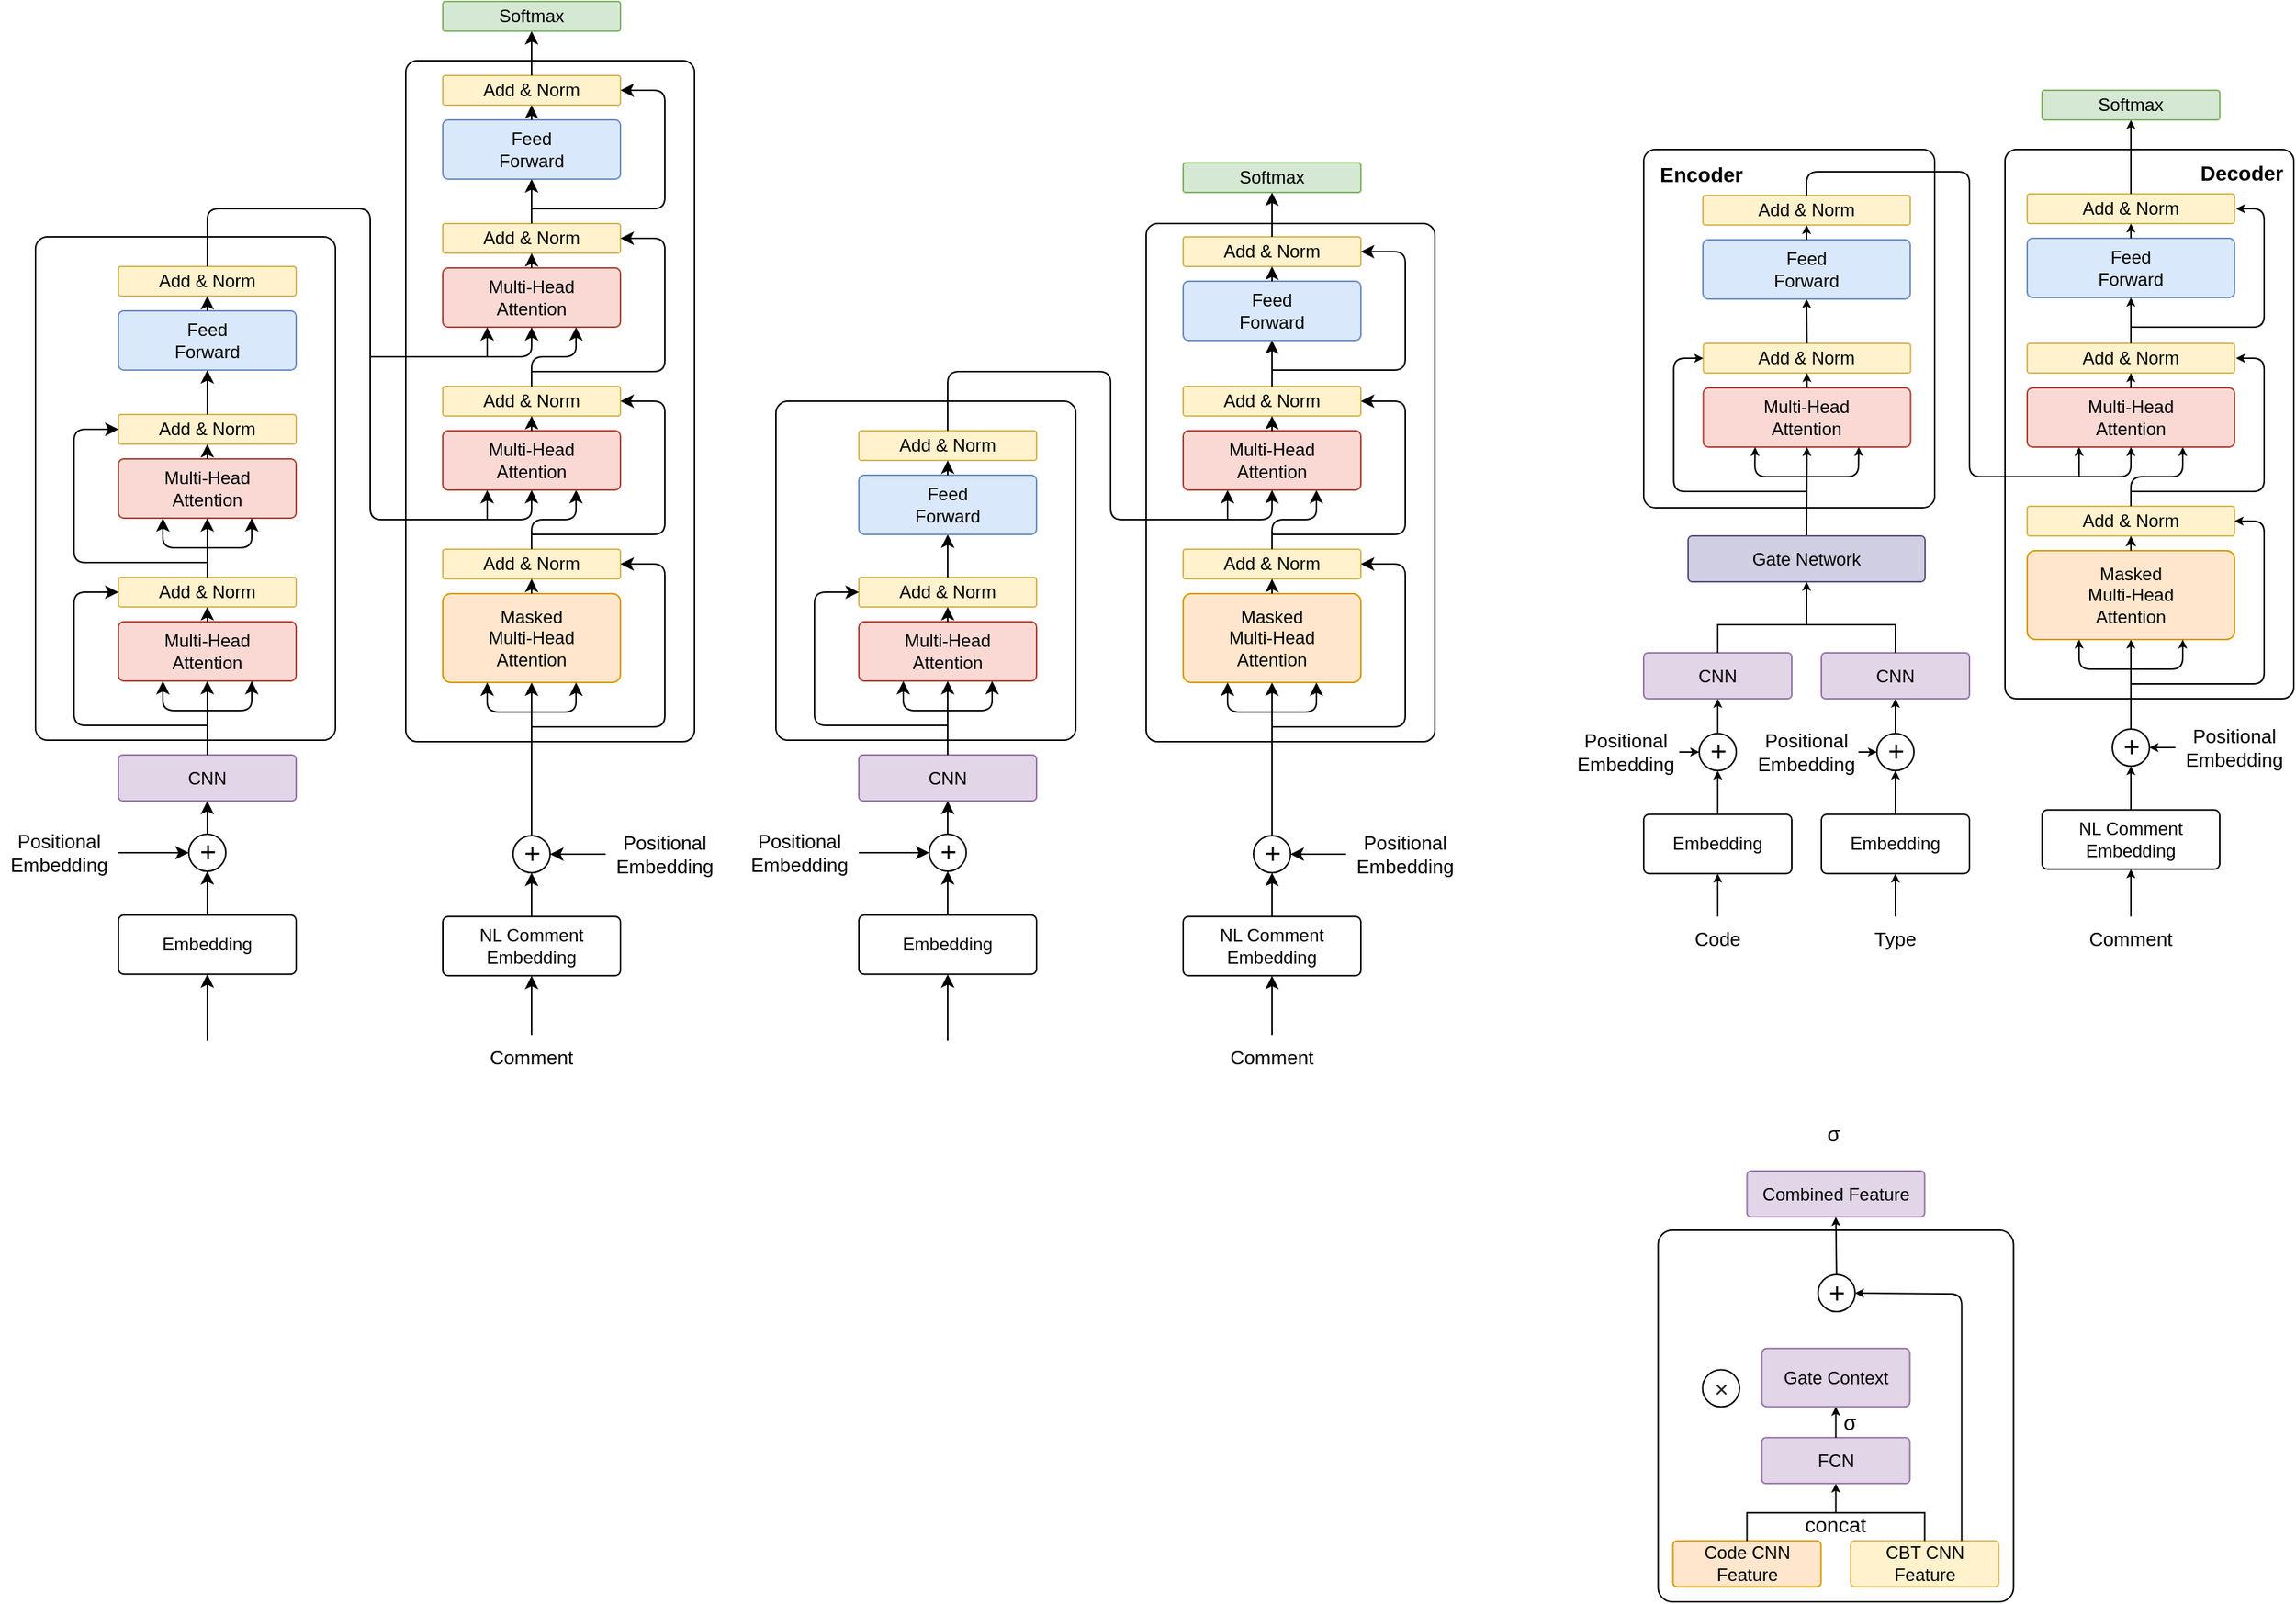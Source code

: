 <mxfile version="18.0.2" type="github">
  <diagram id="C5RBs43oDa-KdzZeNtuy" name="Page-1">
    <mxGraphModel dx="2420" dy="1270" grid="1" gridSize="10" guides="1" tooltips="1" connect="1" arrows="1" fold="1" page="1" pageScale="1" pageWidth="827" pageHeight="1169" math="0" shadow="0">
      <root>
        <mxCell id="WIyWlLk6GJQsqaUBKTNV-0" />
        <mxCell id="WIyWlLk6GJQsqaUBKTNV-1" parent="WIyWlLk6GJQsqaUBKTNV-0" />
        <mxCell id="i6Bc_vDQ22BJko2PGX70-107" value="" style="rounded=1;whiteSpace=wrap;html=1;fontSize=12;glass=0;strokeWidth=1;shadow=0;arcSize=4;imageHeight=24;" vertex="1" parent="WIyWlLk6GJQsqaUBKTNV-1">
          <mxGeometry x="1129.75" y="840" width="240" height="251" as="geometry" />
        </mxCell>
        <mxCell id="Qt7xFMzCx2u2yuGG2vqX-39" value="" style="rounded=1;whiteSpace=wrap;html=1;fontSize=13;arcSize=4;" parent="WIyWlLk6GJQsqaUBKTNV-1" vertex="1">
          <mxGeometry x="34" y="169" width="202.5" height="340" as="geometry" />
        </mxCell>
        <mxCell id="WIyWlLk6GJQsqaUBKTNV-8" value="" style="rounded=0;html=1;jettySize=auto;orthogonalLoop=1;fontSize=11;endArrow=none;endFill=0;endSize=8;strokeWidth=1;shadow=0;labelBackgroundColor=none;edgeStyle=orthogonalEdgeStyle;startArrow=classic;startFill=1;exitX=0.5;exitY=1;exitDx=0;exitDy=0;" parent="WIyWlLk6GJQsqaUBKTNV-1" source="Qt7xFMzCx2u2yuGG2vqX-2" target="WIyWlLk6GJQsqaUBKTNV-11" edge="1">
          <mxGeometry x="0.333" y="20" relative="1" as="geometry">
            <mxPoint as="offset" />
            <mxPoint x="150" y="615" as="sourcePoint" />
          </mxGeometry>
        </mxCell>
        <mxCell id="WIyWlLk6GJQsqaUBKTNV-11" value="Embedding" style="rounded=1;whiteSpace=wrap;html=1;fontSize=12;glass=0;strokeWidth=1;shadow=0;arcSize=9;" parent="WIyWlLk6GJQsqaUBKTNV-1" vertex="1">
          <mxGeometry x="90" y="627.13" width="120" height="40" as="geometry" />
        </mxCell>
        <mxCell id="Qt7xFMzCx2u2yuGG2vqX-2" value="&lt;font style=&quot;font-size: 19px&quot;&gt;+&lt;/font&gt;" style="ellipse;whiteSpace=wrap;html=1;aspect=fixed;" parent="WIyWlLk6GJQsqaUBKTNV-1" vertex="1">
          <mxGeometry x="137.5" y="572.5" width="25" height="25" as="geometry" />
        </mxCell>
        <mxCell id="Qt7xFMzCx2u2yuGG2vqX-3" value="&lt;div style=&quot;font-size: 13px;&quot;&gt;&lt;span style=&quot;font-size: 13px;&quot;&gt;Positional&lt;/span&gt;&lt;/div&gt;&lt;div style=&quot;font-size: 13px;&quot;&gt;&lt;span style=&quot;font-size: 13px;&quot;&gt;Embedding&lt;/span&gt;&lt;/div&gt;" style="text;html=1;strokeColor=none;fillColor=none;align=center;verticalAlign=middle;whiteSpace=wrap;rounded=0;fontSize=13;" parent="WIyWlLk6GJQsqaUBKTNV-1" vertex="1">
          <mxGeometry x="10" y="570" width="80" height="30" as="geometry" />
        </mxCell>
        <mxCell id="Qt7xFMzCx2u2yuGG2vqX-4" value="" style="endArrow=classic;html=1;rounded=0;fontSize=13;entryX=0;entryY=0.5;entryDx=0;entryDy=0;exitX=1;exitY=0.5;exitDx=0;exitDy=0;" parent="WIyWlLk6GJQsqaUBKTNV-1" source="Qt7xFMzCx2u2yuGG2vqX-3" target="Qt7xFMzCx2u2yuGG2vqX-2" edge="1">
          <mxGeometry width="50" height="50" relative="1" as="geometry">
            <mxPoint y="655" as="sourcePoint" />
            <mxPoint x="50" y="605" as="targetPoint" />
          </mxGeometry>
        </mxCell>
        <mxCell id="Qt7xFMzCx2u2yuGG2vqX-5" value="" style="endArrow=classic;html=1;rounded=0;fontSize=13;exitX=0.5;exitY=0;exitDx=0;exitDy=0;entryX=0.5;entryY=1;entryDx=0;entryDy=0;" parent="WIyWlLk6GJQsqaUBKTNV-1" source="Qt7xFMzCx2u2yuGG2vqX-2" target="Qt7xFMzCx2u2yuGG2vqX-6" edge="1">
          <mxGeometry width="50" height="50" relative="1" as="geometry">
            <mxPoint x="180" y="609" as="sourcePoint" />
            <mxPoint x="150" y="549" as="targetPoint" />
          </mxGeometry>
        </mxCell>
        <mxCell id="Qt7xFMzCx2u2yuGG2vqX-6" value="CNN" style="rounded=1;whiteSpace=wrap;html=1;fontSize=12;glass=0;strokeWidth=1;shadow=0;arcSize=9;imageHeight=24;fillColor=#e1d5e7;strokeColor=#9673a6;" parent="WIyWlLk6GJQsqaUBKTNV-1" vertex="1">
          <mxGeometry x="90" y="519" width="120" height="31" as="geometry" />
        </mxCell>
        <mxCell id="Qt7xFMzCx2u2yuGG2vqX-7" value="Multi-Head&lt;br&gt;Attention" style="rounded=1;whiteSpace=wrap;html=1;fontSize=12;glass=0;strokeWidth=1;shadow=0;arcSize=9;fillColor=#fad9d5;strokeColor=#ae4132;" parent="WIyWlLk6GJQsqaUBKTNV-1" vertex="1">
          <mxGeometry x="90" y="429" width="120" height="40" as="geometry" />
        </mxCell>
        <mxCell id="Qt7xFMzCx2u2yuGG2vqX-9" value="Add &amp;amp; Norm" style="rounded=1;whiteSpace=wrap;html=1;fontSize=12;glass=0;strokeWidth=1;shadow=0;arcSize=9;fillColor=#fff2cc;strokeColor=#d6b656;" parent="WIyWlLk6GJQsqaUBKTNV-1" vertex="1">
          <mxGeometry x="90" y="399" width="120" height="20" as="geometry" />
        </mxCell>
        <mxCell id="Qt7xFMzCx2u2yuGG2vqX-12" value="" style="endArrow=classic;html=1;rounded=0;fontSize=13;exitX=0.5;exitY=0;exitDx=0;exitDy=0;entryX=0.5;entryY=1;entryDx=0;entryDy=0;" parent="WIyWlLk6GJQsqaUBKTNV-1" source="Qt7xFMzCx2u2yuGG2vqX-6" target="Qt7xFMzCx2u2yuGG2vqX-7" edge="1">
          <mxGeometry width="50" height="50" relative="1" as="geometry">
            <mxPoint x="140" y="509" as="sourcePoint" />
            <mxPoint x="190" y="459" as="targetPoint" />
          </mxGeometry>
        </mxCell>
        <mxCell id="Qt7xFMzCx2u2yuGG2vqX-13" value="" style="endArrow=classic;html=1;rounded=0;fontSize=13;exitX=0.5;exitY=0;exitDx=0;exitDy=0;entryX=0.5;entryY=1;entryDx=0;entryDy=0;" parent="WIyWlLk6GJQsqaUBKTNV-1" source="Qt7xFMzCx2u2yuGG2vqX-7" target="Qt7xFMzCx2u2yuGG2vqX-9" edge="1">
          <mxGeometry width="50" height="50" relative="1" as="geometry">
            <mxPoint x="140" y="509" as="sourcePoint" />
            <mxPoint x="190" y="459" as="targetPoint" />
          </mxGeometry>
        </mxCell>
        <mxCell id="Qt7xFMzCx2u2yuGG2vqX-18" value="" style="endArrow=classic;html=1;rounded=0;fontSize=13;exitX=0.5;exitY=0;exitDx=0;exitDy=0;entryX=0.5;entryY=1;entryDx=0;entryDy=0;" parent="WIyWlLk6GJQsqaUBKTNV-1" source="Qt7xFMzCx2u2yuGG2vqX-9" target="Qt7xFMzCx2u2yuGG2vqX-28" edge="1">
          <mxGeometry width="50" height="50" relative="1" as="geometry">
            <mxPoint x="240" y="379" as="sourcePoint" />
            <mxPoint x="150" y="369" as="targetPoint" />
          </mxGeometry>
        </mxCell>
        <mxCell id="Qt7xFMzCx2u2yuGG2vqX-19" value="" style="endArrow=classic;html=1;rounded=1;fontSize=13;entryX=0;entryY=0.5;entryDx=0;entryDy=0;arcSize=15;" parent="WIyWlLk6GJQsqaUBKTNV-1" target="Qt7xFMzCx2u2yuGG2vqX-9" edge="1">
          <mxGeometry width="50" height="50" relative="1" as="geometry">
            <mxPoint x="150" y="499" as="sourcePoint" />
            <mxPoint x="180" y="409" as="targetPoint" />
            <Array as="points">
              <mxPoint x="60" y="499" />
              <mxPoint x="60" y="409" />
            </Array>
          </mxGeometry>
        </mxCell>
        <mxCell id="Qt7xFMzCx2u2yuGG2vqX-21" value="Feed&lt;br&gt;Forward" style="rounded=1;whiteSpace=wrap;html=1;fontSize=12;glass=0;strokeWidth=1;shadow=0;arcSize=9;fillColor=#dae8fc;strokeColor=#6c8ebf;" parent="WIyWlLk6GJQsqaUBKTNV-1" vertex="1">
          <mxGeometry x="90" y="219" width="120" height="40" as="geometry" />
        </mxCell>
        <mxCell id="Qt7xFMzCx2u2yuGG2vqX-22" value="Add &amp;amp; Norm" style="rounded=1;whiteSpace=wrap;html=1;fontSize=12;glass=0;strokeWidth=1;shadow=0;arcSize=9;fillColor=#fff2cc;strokeColor=#d6b656;" parent="WIyWlLk6GJQsqaUBKTNV-1" vertex="1">
          <mxGeometry x="90" y="189" width="120" height="20" as="geometry" />
        </mxCell>
        <mxCell id="Qt7xFMzCx2u2yuGG2vqX-23" value="" style="endArrow=classic;html=1;rounded=0;fontSize=13;exitX=0.5;exitY=0;exitDx=0;exitDy=0;entryX=0.5;entryY=1;entryDx=0;entryDy=0;startSize=2;" parent="WIyWlLk6GJQsqaUBKTNV-1" source="Qt7xFMzCx2u2yuGG2vqX-21" target="Qt7xFMzCx2u2yuGG2vqX-22" edge="1">
          <mxGeometry width="50" height="50" relative="1" as="geometry">
            <mxPoint x="140" y="299" as="sourcePoint" />
            <mxPoint x="190" y="249" as="targetPoint" />
          </mxGeometry>
        </mxCell>
        <mxCell id="Qt7xFMzCx2u2yuGG2vqX-25" value="" style="endArrow=classic;html=1;rounded=1;fontSize=13;entryX=0.75;entryY=1;entryDx=0;entryDy=0;arcSize=15;" parent="WIyWlLk6GJQsqaUBKTNV-1" target="Qt7xFMzCx2u2yuGG2vqX-7" edge="1">
          <mxGeometry width="50" height="50" relative="1" as="geometry">
            <mxPoint x="150" y="489" as="sourcePoint" />
            <mxPoint x="200" y="489" as="targetPoint" />
            <Array as="points">
              <mxPoint x="180" y="489" />
            </Array>
          </mxGeometry>
        </mxCell>
        <mxCell id="Qt7xFMzCx2u2yuGG2vqX-27" value="" style="endArrow=classic;html=1;rounded=1;fontSize=13;entryX=0.25;entryY=1;entryDx=0;entryDy=0;arcSize=15;" parent="WIyWlLk6GJQsqaUBKTNV-1" target="Qt7xFMzCx2u2yuGG2vqX-7" edge="1">
          <mxGeometry width="50" height="50" relative="1" as="geometry">
            <mxPoint x="150" y="489" as="sourcePoint" />
            <mxPoint x="150" y="469" as="targetPoint" />
            <Array as="points">
              <mxPoint x="120" y="489" />
            </Array>
          </mxGeometry>
        </mxCell>
        <mxCell id="Qt7xFMzCx2u2yuGG2vqX-28" value="Multi-Head&lt;br&gt;Attention" style="rounded=1;whiteSpace=wrap;html=1;fontSize=12;glass=0;strokeWidth=1;shadow=0;arcSize=9;fillColor=#fad9d5;strokeColor=#ae4132;" parent="WIyWlLk6GJQsqaUBKTNV-1" vertex="1">
          <mxGeometry x="90" y="319" width="120" height="40" as="geometry" />
        </mxCell>
        <mxCell id="Qt7xFMzCx2u2yuGG2vqX-29" value="Add &amp;amp; Norm" style="rounded=1;whiteSpace=wrap;html=1;fontSize=12;glass=0;strokeWidth=1;shadow=0;arcSize=9;fillColor=#fff2cc;strokeColor=#d6b656;" parent="WIyWlLk6GJQsqaUBKTNV-1" vertex="1">
          <mxGeometry x="90" y="289" width="120" height="20" as="geometry" />
        </mxCell>
        <mxCell id="Qt7xFMzCx2u2yuGG2vqX-30" value="" style="endArrow=classic;html=1;rounded=0;fontSize=13;exitX=0.5;exitY=0;exitDx=0;exitDy=0;entryX=0.5;entryY=1;entryDx=0;entryDy=0;" parent="WIyWlLk6GJQsqaUBKTNV-1" source="Qt7xFMzCx2u2yuGG2vqX-28" target="Qt7xFMzCx2u2yuGG2vqX-29" edge="1">
          <mxGeometry width="50" height="50" relative="1" as="geometry">
            <mxPoint x="140" y="399" as="sourcePoint" />
            <mxPoint x="190" y="349" as="targetPoint" />
          </mxGeometry>
        </mxCell>
        <mxCell id="Qt7xFMzCx2u2yuGG2vqX-31" value="" style="endArrow=classic;html=1;rounded=0;fontSize=13;exitX=0.5;exitY=0;exitDx=0;exitDy=0;entryX=0.5;entryY=1;entryDx=0;entryDy=0;" parent="WIyWlLk6GJQsqaUBKTNV-1" source="Qt7xFMzCx2u2yuGG2vqX-29" target="Qt7xFMzCx2u2yuGG2vqX-21" edge="1">
          <mxGeometry width="50" height="50" relative="1" as="geometry">
            <mxPoint x="240" y="269" as="sourcePoint" />
            <mxPoint x="150" y="259" as="targetPoint" />
          </mxGeometry>
        </mxCell>
        <mxCell id="Qt7xFMzCx2u2yuGG2vqX-32" value="" style="endArrow=classic;html=1;rounded=1;fontSize=13;entryX=0;entryY=0.5;entryDx=0;entryDy=0;arcSize=15;" parent="WIyWlLk6GJQsqaUBKTNV-1" target="Qt7xFMzCx2u2yuGG2vqX-29" edge="1">
          <mxGeometry width="50" height="50" relative="1" as="geometry">
            <mxPoint x="150" y="389" as="sourcePoint" />
            <mxPoint x="180" y="299" as="targetPoint" />
            <Array as="points">
              <mxPoint x="60" y="389" />
              <mxPoint x="60" y="299" />
            </Array>
          </mxGeometry>
        </mxCell>
        <mxCell id="Qt7xFMzCx2u2yuGG2vqX-33" value="" style="endArrow=classic;html=1;rounded=1;fontSize=13;entryX=0.75;entryY=1;entryDx=0;entryDy=0;arcSize=15;" parent="WIyWlLk6GJQsqaUBKTNV-1" target="Qt7xFMzCx2u2yuGG2vqX-28" edge="1">
          <mxGeometry width="50" height="50" relative="1" as="geometry">
            <mxPoint x="150" y="379" as="sourcePoint" />
            <mxPoint x="200" y="379" as="targetPoint" />
            <Array as="points">
              <mxPoint x="180" y="379" />
            </Array>
          </mxGeometry>
        </mxCell>
        <mxCell id="Qt7xFMzCx2u2yuGG2vqX-34" value="" style="endArrow=classic;html=1;rounded=1;fontSize=13;entryX=0.25;entryY=1;entryDx=0;entryDy=0;arcSize=15;" parent="WIyWlLk6GJQsqaUBKTNV-1" target="Qt7xFMzCx2u2yuGG2vqX-28" edge="1">
          <mxGeometry width="50" height="50" relative="1" as="geometry">
            <mxPoint x="150" y="379" as="sourcePoint" />
            <mxPoint x="150" y="359" as="targetPoint" />
            <Array as="points">
              <mxPoint x="120" y="379" />
            </Array>
          </mxGeometry>
        </mxCell>
        <mxCell id="Qt7xFMzCx2u2yuGG2vqX-38" value="" style="endArrow=classic;html=1;rounded=0;fontSize=13;" parent="WIyWlLk6GJQsqaUBKTNV-1" target="WIyWlLk6GJQsqaUBKTNV-11" edge="1">
          <mxGeometry width="50" height="50" relative="1" as="geometry">
            <mxPoint x="150" y="712.13" as="sourcePoint" />
            <mxPoint x="210" y="562.13" as="targetPoint" />
          </mxGeometry>
        </mxCell>
        <mxCell id="Qt7xFMzCx2u2yuGG2vqX-60" value="" style="rounded=1;whiteSpace=wrap;html=1;fontSize=13;arcSize=4;" parent="WIyWlLk6GJQsqaUBKTNV-1" vertex="1">
          <mxGeometry x="284" y="50" width="195" height="460" as="geometry" />
        </mxCell>
        <mxCell id="Qt7xFMzCx2u2yuGG2vqX-61" value="" style="rounded=0;html=1;jettySize=auto;orthogonalLoop=1;fontSize=11;endArrow=none;endFill=0;endSize=8;strokeWidth=1;shadow=0;labelBackgroundColor=none;edgeStyle=orthogonalEdgeStyle;startArrow=classic;startFill=1;exitX=0.5;exitY=1;exitDx=0;exitDy=0;" parent="WIyWlLk6GJQsqaUBKTNV-1" source="Qt7xFMzCx2u2yuGG2vqX-63" target="Qt7xFMzCx2u2yuGG2vqX-62" edge="1">
          <mxGeometry x="0.333" y="20" relative="1" as="geometry">
            <mxPoint as="offset" />
            <mxPoint x="369" y="616" as="sourcePoint" />
          </mxGeometry>
        </mxCell>
        <mxCell id="Qt7xFMzCx2u2yuGG2vqX-62" value="NL Comment&lt;br&gt;Embedding" style="rounded=1;whiteSpace=wrap;html=1;fontSize=12;glass=0;strokeWidth=1;shadow=0;arcSize=9;" parent="WIyWlLk6GJQsqaUBKTNV-1" vertex="1">
          <mxGeometry x="309" y="628.13" width="120" height="40" as="geometry" />
        </mxCell>
        <mxCell id="Qt7xFMzCx2u2yuGG2vqX-63" value="&lt;font style=&quot;font-size: 19px&quot;&gt;+&lt;/font&gt;" style="ellipse;whiteSpace=wrap;html=1;aspect=fixed;" parent="WIyWlLk6GJQsqaUBKTNV-1" vertex="1">
          <mxGeometry x="356.5" y="573.5" width="25" height="25" as="geometry" />
        </mxCell>
        <mxCell id="Qt7xFMzCx2u2yuGG2vqX-64" value="&lt;div style=&quot;font-size: 13px;&quot;&gt;&lt;span style=&quot;font-size: 13px;&quot;&gt;Positional&lt;/span&gt;&lt;/div&gt;&lt;div style=&quot;font-size: 13px;&quot;&gt;&lt;span style=&quot;font-size: 13px;&quot;&gt;Embedding&lt;/span&gt;&lt;/div&gt;" style="text;html=1;strokeColor=none;fillColor=none;align=center;verticalAlign=middle;whiteSpace=wrap;rounded=0;fontSize=13;" parent="WIyWlLk6GJQsqaUBKTNV-1" vertex="1">
          <mxGeometry x="419" y="571" width="80" height="30" as="geometry" />
        </mxCell>
        <mxCell id="Qt7xFMzCx2u2yuGG2vqX-65" value="" style="endArrow=classic;html=1;rounded=0;fontSize=13;entryX=1;entryY=0.5;entryDx=0;entryDy=0;exitX=0;exitY=0.5;exitDx=0;exitDy=0;" parent="WIyWlLk6GJQsqaUBKTNV-1" source="Qt7xFMzCx2u2yuGG2vqX-64" target="Qt7xFMzCx2u2yuGG2vqX-63" edge="1">
          <mxGeometry width="50" height="50" relative="1" as="geometry">
            <mxPoint x="219" y="656" as="sourcePoint" />
            <mxPoint x="269" y="606" as="targetPoint" />
          </mxGeometry>
        </mxCell>
        <mxCell id="Qt7xFMzCx2u2yuGG2vqX-66" value="" style="endArrow=classic;html=1;rounded=0;fontSize=13;exitX=0.5;exitY=0;exitDx=0;exitDy=0;entryX=0.5;entryY=1;entryDx=0;entryDy=0;" parent="WIyWlLk6GJQsqaUBKTNV-1" source="Qt7xFMzCx2u2yuGG2vqX-63" target="Qt7xFMzCx2u2yuGG2vqX-68" edge="1">
          <mxGeometry width="50" height="50" relative="1" as="geometry">
            <mxPoint x="399" y="610" as="sourcePoint" />
            <mxPoint x="369" y="560" as="targetPoint" />
          </mxGeometry>
        </mxCell>
        <mxCell id="Qt7xFMzCx2u2yuGG2vqX-68" value="Masked&lt;br&gt;Multi-Head&lt;br&gt;Attention" style="rounded=1;whiteSpace=wrap;html=1;fontSize=12;glass=0;strokeWidth=1;shadow=0;arcSize=9;fillColor=#ffe6cc;strokeColor=#d79b00;" parent="WIyWlLk6GJQsqaUBKTNV-1" vertex="1">
          <mxGeometry x="309" y="410" width="120" height="60" as="geometry" />
        </mxCell>
        <mxCell id="Qt7xFMzCx2u2yuGG2vqX-69" value="Add &amp;amp; Norm" style="rounded=1;whiteSpace=wrap;html=1;fontSize=12;glass=0;strokeWidth=1;shadow=0;arcSize=9;fillColor=#fff2cc;strokeColor=#d6b656;" parent="WIyWlLk6GJQsqaUBKTNV-1" vertex="1">
          <mxGeometry x="309" y="380" width="120" height="20" as="geometry" />
        </mxCell>
        <mxCell id="Qt7xFMzCx2u2yuGG2vqX-71" value="" style="endArrow=classic;html=1;rounded=0;fontSize=13;exitX=0.5;exitY=0;exitDx=0;exitDy=0;entryX=0.5;entryY=1;entryDx=0;entryDy=0;" parent="WIyWlLk6GJQsqaUBKTNV-1" source="Qt7xFMzCx2u2yuGG2vqX-68" target="Qt7xFMzCx2u2yuGG2vqX-69" edge="1">
          <mxGeometry width="50" height="50" relative="1" as="geometry">
            <mxPoint x="369" y="410" as="sourcePoint" />
            <mxPoint x="409" y="440" as="targetPoint" />
          </mxGeometry>
        </mxCell>
        <mxCell id="Qt7xFMzCx2u2yuGG2vqX-72" value="" style="endArrow=classic;html=1;rounded=1;fontSize=13;exitX=0.5;exitY=0;exitDx=0;exitDy=0;entryX=0.75;entryY=1;entryDx=0;entryDy=0;arcSize=15;" parent="WIyWlLk6GJQsqaUBKTNV-1" source="Qt7xFMzCx2u2yuGG2vqX-69" target="Qt7xFMzCx2u2yuGG2vqX-79" edge="1">
          <mxGeometry width="50" height="50" relative="1" as="geometry">
            <mxPoint x="459" y="360" as="sourcePoint" />
            <mxPoint x="369" y="350" as="targetPoint" />
            <Array as="points">
              <mxPoint x="369" y="360" />
              <mxPoint x="399" y="360" />
            </Array>
          </mxGeometry>
        </mxCell>
        <mxCell id="Qt7xFMzCx2u2yuGG2vqX-73" value="" style="endArrow=classic;html=1;rounded=1;fontSize=13;entryX=1;entryY=0.5;entryDx=0;entryDy=0;arcSize=15;" parent="WIyWlLk6GJQsqaUBKTNV-1" target="Qt7xFMzCx2u2yuGG2vqX-69" edge="1">
          <mxGeometry width="50" height="50" relative="1" as="geometry">
            <mxPoint x="369.0" y="500" as="sourcePoint" />
            <mxPoint x="399" y="410" as="targetPoint" />
            <Array as="points">
              <mxPoint x="459" y="500" />
              <mxPoint x="459" y="390" />
            </Array>
          </mxGeometry>
        </mxCell>
        <mxCell id="Qt7xFMzCx2u2yuGG2vqX-74" value="Feed&lt;br&gt;Forward" style="rounded=1;whiteSpace=wrap;html=1;fontSize=12;glass=0;strokeWidth=1;shadow=0;arcSize=9;fillColor=#dae8fc;strokeColor=#6c8ebf;" parent="WIyWlLk6GJQsqaUBKTNV-1" vertex="1">
          <mxGeometry x="309" y="90" width="120" height="40" as="geometry" />
        </mxCell>
        <mxCell id="Qt7xFMzCx2u2yuGG2vqX-75" value="Add &amp;amp; Norm" style="rounded=1;whiteSpace=wrap;html=1;fontSize=12;glass=0;strokeWidth=1;shadow=0;arcSize=9;fillColor=#fff2cc;strokeColor=#d6b656;" parent="WIyWlLk6GJQsqaUBKTNV-1" vertex="1">
          <mxGeometry x="309" y="60" width="120" height="20" as="geometry" />
        </mxCell>
        <mxCell id="Qt7xFMzCx2u2yuGG2vqX-76" value="" style="endArrow=classic;html=1;rounded=0;fontSize=13;exitX=0.5;exitY=0;exitDx=0;exitDy=0;entryX=0.5;entryY=1;entryDx=0;entryDy=0;" parent="WIyWlLk6GJQsqaUBKTNV-1" source="Qt7xFMzCx2u2yuGG2vqX-74" target="Qt7xFMzCx2u2yuGG2vqX-75" edge="1">
          <mxGeometry width="50" height="50" relative="1" as="geometry">
            <mxPoint x="359" y="170" as="sourcePoint" />
            <mxPoint x="409" y="120" as="targetPoint" />
          </mxGeometry>
        </mxCell>
        <mxCell id="Qt7xFMzCx2u2yuGG2vqX-77" value="" style="endArrow=classic;html=1;rounded=1;fontSize=13;entryX=0.75;entryY=1;entryDx=0;entryDy=0;arcSize=15;" parent="WIyWlLk6GJQsqaUBKTNV-1" target="Qt7xFMzCx2u2yuGG2vqX-68" edge="1">
          <mxGeometry width="50" height="50" relative="1" as="geometry">
            <mxPoint x="369.0" y="490" as="sourcePoint" />
            <mxPoint x="419" y="490" as="targetPoint" />
            <Array as="points">
              <mxPoint x="399" y="490" />
            </Array>
          </mxGeometry>
        </mxCell>
        <mxCell id="Qt7xFMzCx2u2yuGG2vqX-78" value="" style="endArrow=classic;html=1;rounded=1;fontSize=13;entryX=0.25;entryY=1;entryDx=0;entryDy=0;arcSize=15;" parent="WIyWlLk6GJQsqaUBKTNV-1" target="Qt7xFMzCx2u2yuGG2vqX-68" edge="1">
          <mxGeometry width="50" height="50" relative="1" as="geometry">
            <mxPoint x="369.0" y="490" as="sourcePoint" />
            <mxPoint x="369" y="470" as="targetPoint" />
            <Array as="points">
              <mxPoint x="339" y="490" />
            </Array>
          </mxGeometry>
        </mxCell>
        <mxCell id="Qt7xFMzCx2u2yuGG2vqX-79" value="Multi-Head&lt;br&gt;Attention" style="rounded=1;whiteSpace=wrap;html=1;fontSize=12;glass=0;strokeWidth=1;shadow=0;arcSize=9;fillColor=#fad9d5;strokeColor=#ae4132;" parent="WIyWlLk6GJQsqaUBKTNV-1" vertex="1">
          <mxGeometry x="309" y="300" width="120" height="40" as="geometry" />
        </mxCell>
        <mxCell id="Qt7xFMzCx2u2yuGG2vqX-80" value="Add &amp;amp; Norm" style="rounded=1;whiteSpace=wrap;html=1;fontSize=12;glass=0;strokeWidth=1;shadow=0;arcSize=9;fillColor=#fff2cc;strokeColor=#d6b656;" parent="WIyWlLk6GJQsqaUBKTNV-1" vertex="1">
          <mxGeometry x="309" y="270" width="120" height="20" as="geometry" />
        </mxCell>
        <mxCell id="Qt7xFMzCx2u2yuGG2vqX-81" value="" style="endArrow=classic;html=1;rounded=0;fontSize=13;exitX=0.5;exitY=0;exitDx=0;exitDy=0;entryX=0.5;entryY=1;entryDx=0;entryDy=0;" parent="WIyWlLk6GJQsqaUBKTNV-1" source="Qt7xFMzCx2u2yuGG2vqX-79" target="Qt7xFMzCx2u2yuGG2vqX-80" edge="1">
          <mxGeometry width="50" height="50" relative="1" as="geometry">
            <mxPoint x="359" y="380" as="sourcePoint" />
            <mxPoint x="409" y="330" as="targetPoint" />
          </mxGeometry>
        </mxCell>
        <mxCell id="Qt7xFMzCx2u2yuGG2vqX-83" value="" style="endArrow=classic;html=1;rounded=1;fontSize=13;arcSize=15;" parent="WIyWlLk6GJQsqaUBKTNV-1" edge="1">
          <mxGeometry width="50" height="50" relative="1" as="geometry">
            <mxPoint x="369.0" y="370" as="sourcePoint" />
            <mxPoint x="429" y="280" as="targetPoint" />
            <Array as="points">
              <mxPoint x="459" y="370" />
              <mxPoint x="459" y="280" />
            </Array>
          </mxGeometry>
        </mxCell>
        <mxCell id="Qt7xFMzCx2u2yuGG2vqX-85" value="" style="endArrow=classic;html=1;fontSize=13;exitX=0.5;exitY=0;exitDx=0;exitDy=0;entryX=0.5;entryY=1;entryDx=0;entryDy=0;edgeStyle=orthogonalEdgeStyle;rounded=1;arcSize=15;" parent="WIyWlLk6GJQsqaUBKTNV-1" source="Qt7xFMzCx2u2yuGG2vqX-22" target="Qt7xFMzCx2u2yuGG2vqX-79" edge="1">
          <mxGeometry width="50" height="50" relative="1" as="geometry">
            <mxPoint x="414.0" y="360" as="sourcePoint" />
            <mxPoint x="354" y="340" as="targetPoint" />
            <Array as="points">
              <mxPoint x="150" y="150" />
              <mxPoint x="260" y="150" />
              <mxPoint x="260" y="360" />
              <mxPoint x="369" y="360" />
            </Array>
          </mxGeometry>
        </mxCell>
        <mxCell id="Qt7xFMzCx2u2yuGG2vqX-86" value="" style="endArrow=classic;html=1;rounded=0;fontSize=13;exitX=0.5;exitY=0;exitDx=0;exitDy=0;" parent="WIyWlLk6GJQsqaUBKTNV-1" source="Qt7xFMzCx2u2yuGG2vqX-87" target="Qt7xFMzCx2u2yuGG2vqX-62" edge="1">
          <mxGeometry width="50" height="50" relative="1" as="geometry">
            <mxPoint x="369.0" y="713.13" as="sourcePoint" />
            <mxPoint x="429" y="563.13" as="targetPoint" />
          </mxGeometry>
        </mxCell>
        <mxCell id="Qt7xFMzCx2u2yuGG2vqX-87" value="Comment" style="text;html=1;strokeColor=none;fillColor=none;align=center;verticalAlign=middle;whiteSpace=wrap;rounded=0;fontSize=13;" parent="WIyWlLk6GJQsqaUBKTNV-1" vertex="1">
          <mxGeometry x="339" y="708.13" width="60" height="30" as="geometry" />
        </mxCell>
        <mxCell id="Qt7xFMzCx2u2yuGG2vqX-89" value="Multi-Head&lt;br&gt;Attention" style="rounded=1;whiteSpace=wrap;html=1;fontSize=12;glass=0;strokeWidth=1;shadow=0;arcSize=9;fillColor=#fad9d5;strokeColor=#ae4132;" parent="WIyWlLk6GJQsqaUBKTNV-1" vertex="1">
          <mxGeometry x="309" y="190" width="120" height="40" as="geometry" />
        </mxCell>
        <mxCell id="Qt7xFMzCx2u2yuGG2vqX-90" value="Add &amp;amp; Norm" style="rounded=1;whiteSpace=wrap;html=1;fontSize=12;glass=0;strokeWidth=1;shadow=0;arcSize=9;fillColor=#fff2cc;strokeColor=#d6b656;" parent="WIyWlLk6GJQsqaUBKTNV-1" vertex="1">
          <mxGeometry x="309" y="160" width="120" height="20" as="geometry" />
        </mxCell>
        <mxCell id="Qt7xFMzCx2u2yuGG2vqX-91" value="" style="endArrow=classic;html=1;rounded=0;fontSize=13;exitX=0.5;exitY=0;exitDx=0;exitDy=0;entryX=0.5;entryY=1;entryDx=0;entryDy=0;" parent="WIyWlLk6GJQsqaUBKTNV-1" source="Qt7xFMzCx2u2yuGG2vqX-89" target="Qt7xFMzCx2u2yuGG2vqX-90" edge="1">
          <mxGeometry width="50" height="50" relative="1" as="geometry">
            <mxPoint x="359" y="270" as="sourcePoint" />
            <mxPoint x="409" y="220" as="targetPoint" />
          </mxGeometry>
        </mxCell>
        <mxCell id="Qt7xFMzCx2u2yuGG2vqX-92" value="" style="endArrow=classic;html=1;rounded=1;fontSize=13;arcSize=15;" parent="WIyWlLk6GJQsqaUBKTNV-1" edge="1">
          <mxGeometry width="50" height="50" relative="1" as="geometry">
            <mxPoint x="369.0" y="260" as="sourcePoint" />
            <mxPoint x="429" y="170" as="targetPoint" />
            <Array as="points">
              <mxPoint x="459" y="260" />
              <mxPoint x="459" y="170" />
            </Array>
          </mxGeometry>
        </mxCell>
        <mxCell id="Qt7xFMzCx2u2yuGG2vqX-95" value="" style="endArrow=classic;html=1;rounded=0;fontSize=13;exitX=0.5;exitY=0;exitDx=0;exitDy=0;entryX=0.5;entryY=1;entryDx=0;entryDy=0;" parent="WIyWlLk6GJQsqaUBKTNV-1" source="Qt7xFMzCx2u2yuGG2vqX-90" target="Qt7xFMzCx2u2yuGG2vqX-74" edge="1">
          <mxGeometry width="50" height="50" relative="1" as="geometry">
            <mxPoint x="459" y="220" as="sourcePoint" />
            <mxPoint x="509" y="170" as="targetPoint" />
          </mxGeometry>
        </mxCell>
        <mxCell id="Qt7xFMzCx2u2yuGG2vqX-96" value="" style="endArrow=classic;html=1;rounded=1;fontSize=13;arcSize=15;" parent="WIyWlLk6GJQsqaUBKTNV-1" edge="1">
          <mxGeometry width="50" height="50" relative="1" as="geometry">
            <mxPoint x="369" y="150" as="sourcePoint" />
            <mxPoint x="429" y="70" as="targetPoint" />
            <Array as="points">
              <mxPoint x="459" y="150" />
              <mxPoint x="459" y="70" />
            </Array>
          </mxGeometry>
        </mxCell>
        <mxCell id="Qt7xFMzCx2u2yuGG2vqX-97" value="" style="endArrow=classic;html=1;rounded=0;fontSize=13;entryX=0.5;entryY=1;entryDx=0;entryDy=0;" parent="WIyWlLk6GJQsqaUBKTNV-1" target="Qt7xFMzCx2u2yuGG2vqX-98" edge="1">
          <mxGeometry width="50" height="50" relative="1" as="geometry">
            <mxPoint x="369" y="60" as="sourcePoint" />
            <mxPoint x="369" as="targetPoint" />
          </mxGeometry>
        </mxCell>
        <mxCell id="Qt7xFMzCx2u2yuGG2vqX-98" value="Softmax" style="rounded=1;whiteSpace=wrap;html=1;fontSize=12;glass=0;strokeWidth=1;shadow=0;arcSize=9;fillColor=#d5e8d4;strokeColor=#82b366;" parent="WIyWlLk6GJQsqaUBKTNV-1" vertex="1">
          <mxGeometry x="309" y="10" width="120" height="20" as="geometry" />
        </mxCell>
        <mxCell id="Qt7xFMzCx2u2yuGG2vqX-103" value="" style="endArrow=classic;html=1;rounded=0;fontSize=13;entryX=0.25;entryY=1;entryDx=0;entryDy=0;" parent="WIyWlLk6GJQsqaUBKTNV-1" target="Qt7xFMzCx2u2yuGG2vqX-79" edge="1">
          <mxGeometry width="50" height="50" relative="1" as="geometry">
            <mxPoint x="339" y="360" as="sourcePoint" />
            <mxPoint x="354" y="330" as="targetPoint" />
          </mxGeometry>
        </mxCell>
        <mxCell id="Qt7xFMzCx2u2yuGG2vqX-107" value="" style="endArrow=classic;html=1;rounded=1;fontSize=13;entryX=0.75;entryY=1;entryDx=0;entryDy=0;arcSize=15;" parent="WIyWlLk6GJQsqaUBKTNV-1" source="Qt7xFMzCx2u2yuGG2vqX-80" target="Qt7xFMzCx2u2yuGG2vqX-89" edge="1">
          <mxGeometry width="50" height="50" relative="1" as="geometry">
            <mxPoint x="379" y="390" as="sourcePoint" />
            <mxPoint x="409" y="350" as="targetPoint" />
            <Array as="points">
              <mxPoint x="369" y="250" />
              <mxPoint x="399" y="250" />
            </Array>
          </mxGeometry>
        </mxCell>
        <mxCell id="Qt7xFMzCx2u2yuGG2vqX-108" value="" style="endArrow=classic;html=1;rounded=0;fontSize=13;entryX=0.25;entryY=1;entryDx=0;entryDy=0;" parent="WIyWlLk6GJQsqaUBKTNV-1" target="Qt7xFMzCx2u2yuGG2vqX-89" edge="1">
          <mxGeometry width="50" height="50" relative="1" as="geometry">
            <mxPoint x="339" y="250" as="sourcePoint" />
            <mxPoint x="349" y="350" as="targetPoint" />
          </mxGeometry>
        </mxCell>
        <mxCell id="Qt7xFMzCx2u2yuGG2vqX-109" value="" style="endArrow=classic;html=1;rounded=1;fontSize=13;elbow=vertical;entryX=0.5;entryY=1;entryDx=0;entryDy=0;arcSize=15;" parent="WIyWlLk6GJQsqaUBKTNV-1" target="Qt7xFMzCx2u2yuGG2vqX-89" edge="1">
          <mxGeometry width="50" height="50" relative="1" as="geometry">
            <mxPoint x="260" y="250" as="sourcePoint" />
            <mxPoint x="224" y="270" as="targetPoint" />
            <Array as="points">
              <mxPoint x="369" y="250" />
            </Array>
          </mxGeometry>
        </mxCell>
        <mxCell id="Qt7xFMzCx2u2yuGG2vqX-112" value="" style="rounded=1;whiteSpace=wrap;html=1;fontSize=13;arcSize=4;" parent="WIyWlLk6GJQsqaUBKTNV-1" vertex="1">
          <mxGeometry x="534" y="280" width="202.5" height="229" as="geometry" />
        </mxCell>
        <mxCell id="Qt7xFMzCx2u2yuGG2vqX-113" value="" style="rounded=0;html=1;jettySize=auto;orthogonalLoop=1;fontSize=11;endArrow=none;endFill=0;endSize=8;strokeWidth=1;shadow=0;labelBackgroundColor=none;edgeStyle=orthogonalEdgeStyle;startArrow=classic;startFill=1;exitX=0.5;exitY=1;exitDx=0;exitDy=0;" parent="WIyWlLk6GJQsqaUBKTNV-1" source="Qt7xFMzCx2u2yuGG2vqX-115" target="Qt7xFMzCx2u2yuGG2vqX-114" edge="1">
          <mxGeometry x="0.333" y="20" relative="1" as="geometry">
            <mxPoint as="offset" />
            <mxPoint x="650" y="615" as="sourcePoint" />
          </mxGeometry>
        </mxCell>
        <mxCell id="Qt7xFMzCx2u2yuGG2vqX-114" value="Embedding" style="rounded=1;whiteSpace=wrap;html=1;fontSize=12;glass=0;strokeWidth=1;shadow=0;arcSize=9;" parent="WIyWlLk6GJQsqaUBKTNV-1" vertex="1">
          <mxGeometry x="590" y="627.13" width="120" height="40" as="geometry" />
        </mxCell>
        <mxCell id="Qt7xFMzCx2u2yuGG2vqX-115" value="&lt;font style=&quot;font-size: 19px&quot;&gt;+&lt;/font&gt;" style="ellipse;whiteSpace=wrap;html=1;aspect=fixed;" parent="WIyWlLk6GJQsqaUBKTNV-1" vertex="1">
          <mxGeometry x="637.5" y="572.5" width="25" height="25" as="geometry" />
        </mxCell>
        <mxCell id="Qt7xFMzCx2u2yuGG2vqX-116" value="&lt;div style=&quot;font-size: 13px;&quot;&gt;&lt;span style=&quot;font-size: 13px;&quot;&gt;Positional&lt;/span&gt;&lt;/div&gt;&lt;div style=&quot;font-size: 13px;&quot;&gt;&lt;span style=&quot;font-size: 13px;&quot;&gt;Embedding&lt;/span&gt;&lt;/div&gt;" style="text;html=1;strokeColor=none;fillColor=none;align=center;verticalAlign=middle;whiteSpace=wrap;rounded=0;fontSize=13;" parent="WIyWlLk6GJQsqaUBKTNV-1" vertex="1">
          <mxGeometry x="510" y="570" width="80" height="30" as="geometry" />
        </mxCell>
        <mxCell id="Qt7xFMzCx2u2yuGG2vqX-117" value="" style="endArrow=classic;html=1;rounded=0;fontSize=13;entryX=0;entryY=0.5;entryDx=0;entryDy=0;exitX=1;exitY=0.5;exitDx=0;exitDy=0;" parent="WIyWlLk6GJQsqaUBKTNV-1" source="Qt7xFMzCx2u2yuGG2vqX-116" target="Qt7xFMzCx2u2yuGG2vqX-115" edge="1">
          <mxGeometry width="50" height="50" relative="1" as="geometry">
            <mxPoint x="500" y="655" as="sourcePoint" />
            <mxPoint x="550" y="605" as="targetPoint" />
          </mxGeometry>
        </mxCell>
        <mxCell id="Qt7xFMzCx2u2yuGG2vqX-118" value="" style="endArrow=classic;html=1;rounded=0;fontSize=13;exitX=0.5;exitY=0;exitDx=0;exitDy=0;entryX=0.5;entryY=1;entryDx=0;entryDy=0;" parent="WIyWlLk6GJQsqaUBKTNV-1" source="Qt7xFMzCx2u2yuGG2vqX-115" target="Qt7xFMzCx2u2yuGG2vqX-119" edge="1">
          <mxGeometry width="50" height="50" relative="1" as="geometry">
            <mxPoint x="680" y="609" as="sourcePoint" />
            <mxPoint x="650" y="549" as="targetPoint" />
          </mxGeometry>
        </mxCell>
        <mxCell id="Qt7xFMzCx2u2yuGG2vqX-119" value="CNN" style="rounded=1;whiteSpace=wrap;html=1;fontSize=12;glass=0;strokeWidth=1;shadow=0;arcSize=9;imageHeight=24;fillColor=#e1d5e7;strokeColor=#9673a6;" parent="WIyWlLk6GJQsqaUBKTNV-1" vertex="1">
          <mxGeometry x="590" y="519" width="120" height="31" as="geometry" />
        </mxCell>
        <mxCell id="Qt7xFMzCx2u2yuGG2vqX-120" value="Multi-Head&lt;br&gt;Attention" style="rounded=1;whiteSpace=wrap;html=1;fontSize=12;glass=0;strokeWidth=1;shadow=0;arcSize=9;fillColor=#fad9d5;strokeColor=#ae4132;" parent="WIyWlLk6GJQsqaUBKTNV-1" vertex="1">
          <mxGeometry x="590" y="429" width="120" height="40" as="geometry" />
        </mxCell>
        <mxCell id="Qt7xFMzCx2u2yuGG2vqX-121" value="Add &amp;amp; Norm" style="rounded=1;whiteSpace=wrap;html=1;fontSize=12;glass=0;strokeWidth=1;shadow=0;arcSize=9;fillColor=#fff2cc;strokeColor=#d6b656;" parent="WIyWlLk6GJQsqaUBKTNV-1" vertex="1">
          <mxGeometry x="590" y="399" width="120" height="20" as="geometry" />
        </mxCell>
        <mxCell id="Qt7xFMzCx2u2yuGG2vqX-122" value="" style="endArrow=classic;html=1;rounded=0;fontSize=13;exitX=0.5;exitY=0;exitDx=0;exitDy=0;entryX=0.5;entryY=1;entryDx=0;entryDy=0;" parent="WIyWlLk6GJQsqaUBKTNV-1" source="Qt7xFMzCx2u2yuGG2vqX-119" target="Qt7xFMzCx2u2yuGG2vqX-120" edge="1">
          <mxGeometry width="50" height="50" relative="1" as="geometry">
            <mxPoint x="640" y="509" as="sourcePoint" />
            <mxPoint x="690" y="459" as="targetPoint" />
          </mxGeometry>
        </mxCell>
        <mxCell id="Qt7xFMzCx2u2yuGG2vqX-123" value="" style="endArrow=classic;html=1;rounded=0;fontSize=13;exitX=0.5;exitY=0;exitDx=0;exitDy=0;entryX=0.5;entryY=1;entryDx=0;entryDy=0;" parent="WIyWlLk6GJQsqaUBKTNV-1" source="Qt7xFMzCx2u2yuGG2vqX-120" target="Qt7xFMzCx2u2yuGG2vqX-121" edge="1">
          <mxGeometry width="50" height="50" relative="1" as="geometry">
            <mxPoint x="640" y="509" as="sourcePoint" />
            <mxPoint x="690" y="459" as="targetPoint" />
          </mxGeometry>
        </mxCell>
        <mxCell id="Qt7xFMzCx2u2yuGG2vqX-124" value="" style="endArrow=classic;html=1;rounded=0;fontSize=13;exitX=0.5;exitY=0;exitDx=0;exitDy=0;entryX=0.5;entryY=1;entryDx=0;entryDy=0;" parent="WIyWlLk6GJQsqaUBKTNV-1" source="Qt7xFMzCx2u2yuGG2vqX-121" target="Qt7xFMzCx2u2yuGG2vqX-126" edge="1">
          <mxGeometry width="50" height="50" relative="1" as="geometry">
            <mxPoint x="740" y="379" as="sourcePoint" />
            <mxPoint x="650" y="359" as="targetPoint" />
          </mxGeometry>
        </mxCell>
        <mxCell id="Qt7xFMzCx2u2yuGG2vqX-125" value="" style="endArrow=classic;html=1;rounded=1;fontSize=13;entryX=0;entryY=0.5;entryDx=0;entryDy=0;arcSize=15;" parent="WIyWlLk6GJQsqaUBKTNV-1" target="Qt7xFMzCx2u2yuGG2vqX-121" edge="1">
          <mxGeometry width="50" height="50" relative="1" as="geometry">
            <mxPoint x="650" y="499" as="sourcePoint" />
            <mxPoint x="680" y="409" as="targetPoint" />
            <Array as="points">
              <mxPoint x="560" y="499" />
              <mxPoint x="560" y="409" />
            </Array>
          </mxGeometry>
        </mxCell>
        <mxCell id="Qt7xFMzCx2u2yuGG2vqX-126" value="Feed&lt;br&gt;Forward" style="rounded=1;whiteSpace=wrap;html=1;fontSize=12;glass=0;strokeWidth=1;shadow=0;arcSize=9;fillColor=#dae8fc;strokeColor=#6c8ebf;" parent="WIyWlLk6GJQsqaUBKTNV-1" vertex="1">
          <mxGeometry x="590" y="330" width="120" height="40" as="geometry" />
        </mxCell>
        <mxCell id="Qt7xFMzCx2u2yuGG2vqX-127" value="Add &amp;amp; Norm" style="rounded=1;whiteSpace=wrap;html=1;fontSize=12;glass=0;strokeWidth=1;shadow=0;arcSize=9;fillColor=#fff2cc;strokeColor=#d6b656;" parent="WIyWlLk6GJQsqaUBKTNV-1" vertex="1">
          <mxGeometry x="590" y="300" width="120" height="20" as="geometry" />
        </mxCell>
        <mxCell id="Qt7xFMzCx2u2yuGG2vqX-128" value="" style="endArrow=classic;html=1;rounded=0;fontSize=13;exitX=0.5;exitY=0;exitDx=0;exitDy=0;entryX=0.5;entryY=1;entryDx=0;entryDy=0;startSize=2;" parent="WIyWlLk6GJQsqaUBKTNV-1" source="Qt7xFMzCx2u2yuGG2vqX-126" target="Qt7xFMzCx2u2yuGG2vqX-127" edge="1">
          <mxGeometry width="50" height="50" relative="1" as="geometry">
            <mxPoint x="640" y="410" as="sourcePoint" />
            <mxPoint x="690" y="360" as="targetPoint" />
          </mxGeometry>
        </mxCell>
        <mxCell id="Qt7xFMzCx2u2yuGG2vqX-129" value="" style="endArrow=classic;html=1;rounded=1;fontSize=13;entryX=0.75;entryY=1;entryDx=0;entryDy=0;arcSize=15;" parent="WIyWlLk6GJQsqaUBKTNV-1" target="Qt7xFMzCx2u2yuGG2vqX-120" edge="1">
          <mxGeometry width="50" height="50" relative="1" as="geometry">
            <mxPoint x="650" y="489" as="sourcePoint" />
            <mxPoint x="700" y="489" as="targetPoint" />
            <Array as="points">
              <mxPoint x="680" y="489" />
            </Array>
          </mxGeometry>
        </mxCell>
        <mxCell id="Qt7xFMzCx2u2yuGG2vqX-130" value="" style="endArrow=classic;html=1;rounded=1;fontSize=13;entryX=0.25;entryY=1;entryDx=0;entryDy=0;arcSize=15;" parent="WIyWlLk6GJQsqaUBKTNV-1" target="Qt7xFMzCx2u2yuGG2vqX-120" edge="1">
          <mxGeometry width="50" height="50" relative="1" as="geometry">
            <mxPoint x="650" y="489" as="sourcePoint" />
            <mxPoint x="650" y="469" as="targetPoint" />
            <Array as="points">
              <mxPoint x="620" y="489" />
            </Array>
          </mxGeometry>
        </mxCell>
        <mxCell id="Qt7xFMzCx2u2yuGG2vqX-138" value="" style="endArrow=classic;html=1;rounded=0;fontSize=13;" parent="WIyWlLk6GJQsqaUBKTNV-1" target="Qt7xFMzCx2u2yuGG2vqX-114" edge="1">
          <mxGeometry width="50" height="50" relative="1" as="geometry">
            <mxPoint x="650" y="712.13" as="sourcePoint" />
            <mxPoint x="710" y="562.13" as="targetPoint" />
          </mxGeometry>
        </mxCell>
        <mxCell id="Qt7xFMzCx2u2yuGG2vqX-139" value="" style="rounded=1;whiteSpace=wrap;html=1;fontSize=13;arcSize=4;" parent="WIyWlLk6GJQsqaUBKTNV-1" vertex="1">
          <mxGeometry x="784" y="160" width="195" height="350" as="geometry" />
        </mxCell>
        <mxCell id="Qt7xFMzCx2u2yuGG2vqX-140" value="" style="rounded=0;html=1;jettySize=auto;orthogonalLoop=1;fontSize=11;endArrow=none;endFill=0;endSize=8;strokeWidth=1;shadow=0;labelBackgroundColor=none;edgeStyle=orthogonalEdgeStyle;startArrow=classic;startFill=1;exitX=0.5;exitY=1;exitDx=0;exitDy=0;" parent="WIyWlLk6GJQsqaUBKTNV-1" source="Qt7xFMzCx2u2yuGG2vqX-142" target="Qt7xFMzCx2u2yuGG2vqX-141" edge="1">
          <mxGeometry x="0.333" y="20" relative="1" as="geometry">
            <mxPoint as="offset" />
            <mxPoint x="869" y="616" as="sourcePoint" />
          </mxGeometry>
        </mxCell>
        <mxCell id="Qt7xFMzCx2u2yuGG2vqX-141" value="NL Comment&lt;br&gt;Embedding" style="rounded=1;whiteSpace=wrap;html=1;fontSize=12;glass=0;strokeWidth=1;shadow=0;arcSize=9;" parent="WIyWlLk6GJQsqaUBKTNV-1" vertex="1">
          <mxGeometry x="809" y="628.13" width="120" height="40" as="geometry" />
        </mxCell>
        <mxCell id="Qt7xFMzCx2u2yuGG2vqX-142" value="&lt;font style=&quot;font-size: 19px&quot;&gt;+&lt;/font&gt;" style="ellipse;whiteSpace=wrap;html=1;aspect=fixed;" parent="WIyWlLk6GJQsqaUBKTNV-1" vertex="1">
          <mxGeometry x="856.5" y="573.5" width="25" height="25" as="geometry" />
        </mxCell>
        <mxCell id="Qt7xFMzCx2u2yuGG2vqX-143" value="&lt;div style=&quot;font-size: 13px;&quot;&gt;&lt;span style=&quot;font-size: 13px;&quot;&gt;Positional&lt;/span&gt;&lt;/div&gt;&lt;div style=&quot;font-size: 13px;&quot;&gt;&lt;span style=&quot;font-size: 13px;&quot;&gt;Embedding&lt;/span&gt;&lt;/div&gt;" style="text;html=1;strokeColor=none;fillColor=none;align=center;verticalAlign=middle;whiteSpace=wrap;rounded=0;fontSize=13;" parent="WIyWlLk6GJQsqaUBKTNV-1" vertex="1">
          <mxGeometry x="919" y="571" width="80" height="30" as="geometry" />
        </mxCell>
        <mxCell id="Qt7xFMzCx2u2yuGG2vqX-144" value="" style="endArrow=classic;html=1;rounded=0;fontSize=13;entryX=1;entryY=0.5;entryDx=0;entryDy=0;exitX=0;exitY=0.5;exitDx=0;exitDy=0;" parent="WIyWlLk6GJQsqaUBKTNV-1" source="Qt7xFMzCx2u2yuGG2vqX-143" target="Qt7xFMzCx2u2yuGG2vqX-142" edge="1">
          <mxGeometry width="50" height="50" relative="1" as="geometry">
            <mxPoint x="719" y="656" as="sourcePoint" />
            <mxPoint x="769" y="606" as="targetPoint" />
          </mxGeometry>
        </mxCell>
        <mxCell id="Qt7xFMzCx2u2yuGG2vqX-145" value="" style="endArrow=classic;html=1;rounded=0;fontSize=13;exitX=0.5;exitY=0;exitDx=0;exitDy=0;entryX=0.5;entryY=1;entryDx=0;entryDy=0;" parent="WIyWlLk6GJQsqaUBKTNV-1" source="Qt7xFMzCx2u2yuGG2vqX-142" target="Qt7xFMzCx2u2yuGG2vqX-146" edge="1">
          <mxGeometry width="50" height="50" relative="1" as="geometry">
            <mxPoint x="899" y="610" as="sourcePoint" />
            <mxPoint x="869" y="560" as="targetPoint" />
          </mxGeometry>
        </mxCell>
        <mxCell id="Qt7xFMzCx2u2yuGG2vqX-146" value="Masked&lt;br&gt;Multi-Head&lt;br&gt;Attention" style="rounded=1;whiteSpace=wrap;html=1;fontSize=12;glass=0;strokeWidth=1;shadow=0;arcSize=9;fillColor=#ffe6cc;strokeColor=#d79b00;" parent="WIyWlLk6GJQsqaUBKTNV-1" vertex="1">
          <mxGeometry x="809" y="410" width="120" height="60" as="geometry" />
        </mxCell>
        <mxCell id="Qt7xFMzCx2u2yuGG2vqX-147" value="Add &amp;amp; Norm" style="rounded=1;whiteSpace=wrap;html=1;fontSize=12;glass=0;strokeWidth=1;shadow=0;arcSize=9;fillColor=#fff2cc;strokeColor=#d6b656;" parent="WIyWlLk6GJQsqaUBKTNV-1" vertex="1">
          <mxGeometry x="809" y="380" width="120" height="20" as="geometry" />
        </mxCell>
        <mxCell id="Qt7xFMzCx2u2yuGG2vqX-148" value="" style="endArrow=classic;html=1;rounded=0;fontSize=13;exitX=0.5;exitY=0;exitDx=0;exitDy=0;entryX=0.5;entryY=1;entryDx=0;entryDy=0;" parent="WIyWlLk6GJQsqaUBKTNV-1" source="Qt7xFMzCx2u2yuGG2vqX-146" target="Qt7xFMzCx2u2yuGG2vqX-147" edge="1">
          <mxGeometry width="50" height="50" relative="1" as="geometry">
            <mxPoint x="869" y="410" as="sourcePoint" />
            <mxPoint x="909" y="440" as="targetPoint" />
          </mxGeometry>
        </mxCell>
        <mxCell id="Qt7xFMzCx2u2yuGG2vqX-149" value="" style="endArrow=classic;html=1;rounded=1;fontSize=13;exitX=0.5;exitY=0;exitDx=0;exitDy=0;entryX=0.75;entryY=1;entryDx=0;entryDy=0;arcSize=15;" parent="WIyWlLk6GJQsqaUBKTNV-1" source="Qt7xFMzCx2u2yuGG2vqX-147" target="Qt7xFMzCx2u2yuGG2vqX-156" edge="1">
          <mxGeometry width="50" height="50" relative="1" as="geometry">
            <mxPoint x="959" y="360" as="sourcePoint" />
            <mxPoint x="869" y="350" as="targetPoint" />
            <Array as="points">
              <mxPoint x="869" y="360" />
              <mxPoint x="899" y="360" />
            </Array>
          </mxGeometry>
        </mxCell>
        <mxCell id="Qt7xFMzCx2u2yuGG2vqX-150" value="" style="endArrow=classic;html=1;rounded=1;fontSize=13;entryX=1;entryY=0.5;entryDx=0;entryDy=0;arcSize=15;" parent="WIyWlLk6GJQsqaUBKTNV-1" target="Qt7xFMzCx2u2yuGG2vqX-147" edge="1">
          <mxGeometry width="50" height="50" relative="1" as="geometry">
            <mxPoint x="869.0" y="500" as="sourcePoint" />
            <mxPoint x="899" y="410" as="targetPoint" />
            <Array as="points">
              <mxPoint x="959" y="500" />
              <mxPoint x="959" y="390" />
            </Array>
          </mxGeometry>
        </mxCell>
        <mxCell id="Qt7xFMzCx2u2yuGG2vqX-151" value="Feed&lt;br&gt;Forward" style="rounded=1;whiteSpace=wrap;html=1;fontSize=12;glass=0;strokeWidth=1;shadow=0;arcSize=9;fillColor=#dae8fc;strokeColor=#6c8ebf;" parent="WIyWlLk6GJQsqaUBKTNV-1" vertex="1">
          <mxGeometry x="809" y="199" width="120" height="40" as="geometry" />
        </mxCell>
        <mxCell id="Qt7xFMzCx2u2yuGG2vqX-152" value="Add &amp;amp; Norm" style="rounded=1;whiteSpace=wrap;html=1;fontSize=12;glass=0;strokeWidth=1;shadow=0;arcSize=9;fillColor=#fff2cc;strokeColor=#d6b656;" parent="WIyWlLk6GJQsqaUBKTNV-1" vertex="1">
          <mxGeometry x="809" y="169" width="120" height="20" as="geometry" />
        </mxCell>
        <mxCell id="Qt7xFMzCx2u2yuGG2vqX-153" value="" style="endArrow=classic;html=1;rounded=0;fontSize=13;exitX=0.5;exitY=0;exitDx=0;exitDy=0;entryX=0.5;entryY=1;entryDx=0;entryDy=0;" parent="WIyWlLk6GJQsqaUBKTNV-1" source="Qt7xFMzCx2u2yuGG2vqX-151" target="Qt7xFMzCx2u2yuGG2vqX-152" edge="1">
          <mxGeometry width="50" height="50" relative="1" as="geometry">
            <mxPoint x="859" y="279" as="sourcePoint" />
            <mxPoint x="909" y="229" as="targetPoint" />
          </mxGeometry>
        </mxCell>
        <mxCell id="Qt7xFMzCx2u2yuGG2vqX-154" value="" style="endArrow=classic;html=1;rounded=1;fontSize=13;entryX=0.75;entryY=1;entryDx=0;entryDy=0;arcSize=15;" parent="WIyWlLk6GJQsqaUBKTNV-1" target="Qt7xFMzCx2u2yuGG2vqX-146" edge="1">
          <mxGeometry width="50" height="50" relative="1" as="geometry">
            <mxPoint x="869.0" y="490" as="sourcePoint" />
            <mxPoint x="919" y="490" as="targetPoint" />
            <Array as="points">
              <mxPoint x="899" y="490" />
            </Array>
          </mxGeometry>
        </mxCell>
        <mxCell id="Qt7xFMzCx2u2yuGG2vqX-155" value="" style="endArrow=classic;html=1;rounded=1;fontSize=13;entryX=0.25;entryY=1;entryDx=0;entryDy=0;arcSize=15;" parent="WIyWlLk6GJQsqaUBKTNV-1" target="Qt7xFMzCx2u2yuGG2vqX-146" edge="1">
          <mxGeometry width="50" height="50" relative="1" as="geometry">
            <mxPoint x="869.0" y="490" as="sourcePoint" />
            <mxPoint x="869" y="470" as="targetPoint" />
            <Array as="points">
              <mxPoint x="839" y="490" />
            </Array>
          </mxGeometry>
        </mxCell>
        <mxCell id="Qt7xFMzCx2u2yuGG2vqX-156" value="Multi-Head&lt;br&gt;Attention" style="rounded=1;whiteSpace=wrap;html=1;fontSize=12;glass=0;strokeWidth=1;shadow=0;arcSize=9;fillColor=#fad9d5;strokeColor=#ae4132;" parent="WIyWlLk6GJQsqaUBKTNV-1" vertex="1">
          <mxGeometry x="809" y="300" width="120" height="40" as="geometry" />
        </mxCell>
        <mxCell id="Qt7xFMzCx2u2yuGG2vqX-157" value="Add &amp;amp; Norm" style="rounded=1;whiteSpace=wrap;html=1;fontSize=12;glass=0;strokeWidth=1;shadow=0;arcSize=9;fillColor=#fff2cc;strokeColor=#d6b656;" parent="WIyWlLk6GJQsqaUBKTNV-1" vertex="1">
          <mxGeometry x="809" y="270" width="120" height="20" as="geometry" />
        </mxCell>
        <mxCell id="Qt7xFMzCx2u2yuGG2vqX-158" value="" style="endArrow=classic;html=1;rounded=0;fontSize=13;exitX=0.5;exitY=0;exitDx=0;exitDy=0;entryX=0.5;entryY=1;entryDx=0;entryDy=0;" parent="WIyWlLk6GJQsqaUBKTNV-1" source="Qt7xFMzCx2u2yuGG2vqX-156" target="Qt7xFMzCx2u2yuGG2vqX-157" edge="1">
          <mxGeometry width="50" height="50" relative="1" as="geometry">
            <mxPoint x="859" y="380" as="sourcePoint" />
            <mxPoint x="909" y="330" as="targetPoint" />
          </mxGeometry>
        </mxCell>
        <mxCell id="Qt7xFMzCx2u2yuGG2vqX-159" value="" style="endArrow=classic;html=1;rounded=1;fontSize=13;arcSize=15;" parent="WIyWlLk6GJQsqaUBKTNV-1" edge="1">
          <mxGeometry width="50" height="50" relative="1" as="geometry">
            <mxPoint x="869.0" y="370" as="sourcePoint" />
            <mxPoint x="929.0" y="280" as="targetPoint" />
            <Array as="points">
              <mxPoint x="959" y="370" />
              <mxPoint x="959" y="280" />
            </Array>
          </mxGeometry>
        </mxCell>
        <mxCell id="Qt7xFMzCx2u2yuGG2vqX-160" value="" style="endArrow=classic;html=1;fontSize=13;exitX=0.5;exitY=0;exitDx=0;exitDy=0;entryX=0.5;entryY=1;entryDx=0;entryDy=0;edgeStyle=orthogonalEdgeStyle;rounded=1;arcSize=15;" parent="WIyWlLk6GJQsqaUBKTNV-1" source="Qt7xFMzCx2u2yuGG2vqX-127" target="Qt7xFMzCx2u2yuGG2vqX-156" edge="1">
          <mxGeometry width="50" height="50" relative="1" as="geometry">
            <mxPoint x="914.0" y="360" as="sourcePoint" />
            <mxPoint x="854" y="340" as="targetPoint" />
            <Array as="points">
              <mxPoint x="650" y="260" />
              <mxPoint x="760" y="260" />
              <mxPoint x="760" y="360" />
              <mxPoint x="869" y="360" />
            </Array>
          </mxGeometry>
        </mxCell>
        <mxCell id="Qt7xFMzCx2u2yuGG2vqX-161" value="" style="endArrow=classic;html=1;rounded=0;fontSize=13;exitX=0.5;exitY=0;exitDx=0;exitDy=0;" parent="WIyWlLk6GJQsqaUBKTNV-1" source="Qt7xFMzCx2u2yuGG2vqX-162" target="Qt7xFMzCx2u2yuGG2vqX-141" edge="1">
          <mxGeometry width="50" height="50" relative="1" as="geometry">
            <mxPoint x="869.0" y="713.13" as="sourcePoint" />
            <mxPoint x="929" y="563.13" as="targetPoint" />
          </mxGeometry>
        </mxCell>
        <mxCell id="Qt7xFMzCx2u2yuGG2vqX-162" value="Comment" style="text;html=1;strokeColor=none;fillColor=none;align=center;verticalAlign=middle;whiteSpace=wrap;rounded=0;fontSize=13;" parent="WIyWlLk6GJQsqaUBKTNV-1" vertex="1">
          <mxGeometry x="839" y="708.13" width="60" height="30" as="geometry" />
        </mxCell>
        <mxCell id="Qt7xFMzCx2u2yuGG2vqX-167" value="" style="endArrow=classic;html=1;rounded=0;fontSize=13;exitX=0.5;exitY=0;exitDx=0;exitDy=0;entryX=0.5;entryY=1;entryDx=0;entryDy=0;" parent="WIyWlLk6GJQsqaUBKTNV-1" source="Qt7xFMzCx2u2yuGG2vqX-157" target="Qt7xFMzCx2u2yuGG2vqX-151" edge="1">
          <mxGeometry width="50" height="50" relative="1" as="geometry">
            <mxPoint x="869" y="160" as="sourcePoint" />
            <mxPoint x="1009" y="170" as="targetPoint" />
          </mxGeometry>
        </mxCell>
        <mxCell id="Qt7xFMzCx2u2yuGG2vqX-168" value="" style="endArrow=classic;html=1;rounded=1;fontSize=13;arcSize=15;" parent="WIyWlLk6GJQsqaUBKTNV-1" edge="1">
          <mxGeometry width="50" height="50" relative="1" as="geometry">
            <mxPoint x="869.0" y="259" as="sourcePoint" />
            <mxPoint x="929.0" y="179" as="targetPoint" />
            <Array as="points">
              <mxPoint x="959" y="259" />
              <mxPoint x="959" y="179" />
            </Array>
          </mxGeometry>
        </mxCell>
        <mxCell id="Qt7xFMzCx2u2yuGG2vqX-169" value="" style="endArrow=classic;html=1;rounded=0;fontSize=13;entryX=0.5;entryY=1;entryDx=0;entryDy=0;" parent="WIyWlLk6GJQsqaUBKTNV-1" target="Qt7xFMzCx2u2yuGG2vqX-170" edge="1">
          <mxGeometry width="50" height="50" relative="1" as="geometry">
            <mxPoint x="869.0" y="169" as="sourcePoint" />
            <mxPoint x="869" y="109" as="targetPoint" />
          </mxGeometry>
        </mxCell>
        <mxCell id="Qt7xFMzCx2u2yuGG2vqX-170" value="Softmax" style="rounded=1;whiteSpace=wrap;html=1;fontSize=12;glass=0;strokeWidth=1;shadow=0;arcSize=9;fillColor=#d5e8d4;strokeColor=#82b366;" parent="WIyWlLk6GJQsqaUBKTNV-1" vertex="1">
          <mxGeometry x="809" y="119" width="120" height="20" as="geometry" />
        </mxCell>
        <mxCell id="Qt7xFMzCx2u2yuGG2vqX-171" value="" style="endArrow=classic;html=1;rounded=0;fontSize=13;entryX=0.25;entryY=1;entryDx=0;entryDy=0;" parent="WIyWlLk6GJQsqaUBKTNV-1" target="Qt7xFMzCx2u2yuGG2vqX-156" edge="1">
          <mxGeometry width="50" height="50" relative="1" as="geometry">
            <mxPoint x="839.0" y="360" as="sourcePoint" />
            <mxPoint x="854" y="330" as="targetPoint" />
          </mxGeometry>
        </mxCell>
        <mxCell id="i6Bc_vDQ22BJko2PGX70-1" value="" style="rounded=1;whiteSpace=wrap;html=1;fontSize=13;arcSize=4;" vertex="1" parent="WIyWlLk6GJQsqaUBKTNV-1">
          <mxGeometry x="1120" y="110" width="196.5" height="242" as="geometry" />
        </mxCell>
        <mxCell id="i6Bc_vDQ22BJko2PGX70-2" value="" style="rounded=0;html=1;jettySize=auto;orthogonalLoop=1;fontSize=11;endArrow=none;endFill=0;endSize=3;strokeWidth=1;shadow=0;labelBackgroundColor=none;edgeStyle=orthogonalEdgeStyle;startArrow=classic;startFill=1;exitX=0.5;exitY=1;exitDx=0;exitDy=0;startSize=3;" edge="1" parent="WIyWlLk6GJQsqaUBKTNV-1" source="i6Bc_vDQ22BJko2PGX70-4" target="i6Bc_vDQ22BJko2PGX70-3">
          <mxGeometry x="0.333" y="20" relative="1" as="geometry">
            <mxPoint as="offset" />
            <mxPoint x="1170" y="547.0" as="sourcePoint" />
          </mxGeometry>
        </mxCell>
        <mxCell id="i6Bc_vDQ22BJko2PGX70-3" value="Embedding" style="rounded=1;whiteSpace=wrap;html=1;fontSize=12;glass=0;strokeWidth=1;shadow=0;arcSize=9;" vertex="1" parent="WIyWlLk6GJQsqaUBKTNV-1">
          <mxGeometry x="1120" y="559.13" width="100" height="40" as="geometry" />
        </mxCell>
        <mxCell id="i6Bc_vDQ22BJko2PGX70-4" value="&lt;font style=&quot;font-size: 19px&quot;&gt;+&lt;/font&gt;" style="ellipse;whiteSpace=wrap;html=1;aspect=fixed;" vertex="1" parent="WIyWlLk6GJQsqaUBKTNV-1">
          <mxGeometry x="1157.5" y="504.5" width="25" height="25" as="geometry" />
        </mxCell>
        <mxCell id="i6Bc_vDQ22BJko2PGX70-5" value="&lt;div style=&quot;font-size: 13px;&quot;&gt;&lt;span style=&quot;font-size: 13px;&quot;&gt;Positional&lt;/span&gt;&lt;/div&gt;&lt;div style=&quot;font-size: 13px;&quot;&gt;&lt;span style=&quot;font-size: 13px;&quot;&gt;Embedding&lt;/span&gt;&lt;/div&gt;" style="text;html=1;strokeColor=none;fillColor=none;align=center;verticalAlign=middle;whiteSpace=wrap;rounded=0;fontSize=13;" vertex="1" parent="WIyWlLk6GJQsqaUBKTNV-1">
          <mxGeometry x="1068" y="502.0" width="80" height="30" as="geometry" />
        </mxCell>
        <mxCell id="i6Bc_vDQ22BJko2PGX70-6" value="" style="endArrow=classic;html=1;rounded=0;fontSize=13;entryX=0;entryY=0.5;entryDx=0;entryDy=0;endSize=3;" edge="1" parent="WIyWlLk6GJQsqaUBKTNV-1" target="i6Bc_vDQ22BJko2PGX70-4">
          <mxGeometry width="50" height="50" relative="1" as="geometry">
            <mxPoint x="1144" y="517" as="sourcePoint" />
            <mxPoint x="1070" y="537.0" as="targetPoint" />
          </mxGeometry>
        </mxCell>
        <mxCell id="i6Bc_vDQ22BJko2PGX70-7" value="" style="endArrow=classic;html=1;rounded=0;fontSize=13;exitX=0.5;exitY=0;exitDx=0;exitDy=0;entryX=0.5;entryY=1;entryDx=0;entryDy=0;endSize=3;" edge="1" parent="WIyWlLk6GJQsqaUBKTNV-1" source="i6Bc_vDQ22BJko2PGX70-4" target="i6Bc_vDQ22BJko2PGX70-8">
          <mxGeometry width="50" height="50" relative="1" as="geometry">
            <mxPoint x="1200" y="541.0" as="sourcePoint" />
            <mxPoint x="1170" y="481.0" as="targetPoint" />
          </mxGeometry>
        </mxCell>
        <mxCell id="i6Bc_vDQ22BJko2PGX70-8" value="CNN" style="rounded=1;whiteSpace=wrap;html=1;fontSize=12;glass=0;strokeWidth=1;shadow=0;arcSize=9;imageHeight=24;fillColor=#e1d5e7;strokeColor=#9673a6;" vertex="1" parent="WIyWlLk6GJQsqaUBKTNV-1">
          <mxGeometry x="1120" y="450.0" width="100" height="31" as="geometry" />
        </mxCell>
        <mxCell id="i6Bc_vDQ22BJko2PGX70-9" value="Multi-Head&lt;br&gt;Attention" style="rounded=1;whiteSpace=wrap;html=1;fontSize=12;glass=0;strokeWidth=1;shadow=0;arcSize=9;fillColor=#fad9d5;strokeColor=#ae4132;" vertex="1" parent="WIyWlLk6GJQsqaUBKTNV-1">
          <mxGeometry x="1160.25" y="271" width="140" height="40" as="geometry" />
        </mxCell>
        <mxCell id="i6Bc_vDQ22BJko2PGX70-10" value="Add &amp;amp; Norm" style="rounded=1;whiteSpace=wrap;html=1;fontSize=12;glass=0;strokeWidth=1;shadow=0;arcSize=9;fillColor=#fff2cc;strokeColor=#d6b656;" vertex="1" parent="WIyWlLk6GJQsqaUBKTNV-1">
          <mxGeometry x="1160.25" y="241" width="140" height="20" as="geometry" />
        </mxCell>
        <mxCell id="i6Bc_vDQ22BJko2PGX70-11" value="" style="endArrow=classic;html=1;rounded=0;fontSize=13;entryX=0.5;entryY=1;entryDx=0;entryDy=0;exitX=0.5;exitY=0;exitDx=0;exitDy=0;endSize=3;" edge="1" parent="WIyWlLk6GJQsqaUBKTNV-1" source="i6Bc_vDQ22BJko2PGX70-60" target="i6Bc_vDQ22BJko2PGX70-9">
          <mxGeometry width="50" height="50" relative="1" as="geometry">
            <mxPoint x="1230" y="381" as="sourcePoint" />
            <mxPoint x="1270" y="315.94" as="targetPoint" />
          </mxGeometry>
        </mxCell>
        <mxCell id="i6Bc_vDQ22BJko2PGX70-12" value="" style="endArrow=classic;html=1;rounded=0;fontSize=13;exitX=0.5;exitY=0;exitDx=0;exitDy=0;entryX=0.5;entryY=1;entryDx=0;entryDy=0;endSize=3;" edge="1" parent="WIyWlLk6GJQsqaUBKTNV-1" source="i6Bc_vDQ22BJko2PGX70-9" target="i6Bc_vDQ22BJko2PGX70-10">
          <mxGeometry width="50" height="50" relative="1" as="geometry">
            <mxPoint x="1220.25" y="351" as="sourcePoint" />
            <mxPoint x="1270.25" y="301" as="targetPoint" />
          </mxGeometry>
        </mxCell>
        <mxCell id="i6Bc_vDQ22BJko2PGX70-13" value="" style="endArrow=classic;html=1;rounded=0;fontSize=13;exitX=0.5;exitY=0;exitDx=0;exitDy=0;entryX=0.5;entryY=1;entryDx=0;entryDy=0;endSize=3;" edge="1" parent="WIyWlLk6GJQsqaUBKTNV-1" source="i6Bc_vDQ22BJko2PGX70-10" target="i6Bc_vDQ22BJko2PGX70-15">
          <mxGeometry width="50" height="50" relative="1" as="geometry">
            <mxPoint x="1320" y="235.94" as="sourcePoint" />
            <mxPoint x="1230" y="215.94" as="targetPoint" />
          </mxGeometry>
        </mxCell>
        <mxCell id="i6Bc_vDQ22BJko2PGX70-14" value="" style="endArrow=classic;html=1;rounded=1;fontSize=13;entryX=0;entryY=0.5;entryDx=0;entryDy=0;arcSize=15;endSize=3;" edge="1" parent="WIyWlLk6GJQsqaUBKTNV-1" target="i6Bc_vDQ22BJko2PGX70-10">
          <mxGeometry width="50" height="50" relative="1" as="geometry">
            <mxPoint x="1230.25" y="341" as="sourcePoint" />
            <mxPoint x="1260.25" y="251" as="targetPoint" />
            <Array as="points">
              <mxPoint x="1140.25" y="341" />
              <mxPoint x="1140.25" y="251" />
            </Array>
          </mxGeometry>
        </mxCell>
        <mxCell id="i6Bc_vDQ22BJko2PGX70-15" value="Feed&lt;br&gt;Forward" style="rounded=1;whiteSpace=wrap;html=1;fontSize=12;glass=0;strokeWidth=1;shadow=0;arcSize=9;fillColor=#dae8fc;strokeColor=#6c8ebf;" vertex="1" parent="WIyWlLk6GJQsqaUBKTNV-1">
          <mxGeometry x="1160" y="171" width="140" height="40" as="geometry" />
        </mxCell>
        <mxCell id="i6Bc_vDQ22BJko2PGX70-16" value="Add &amp;amp; Norm" style="rounded=1;whiteSpace=wrap;html=1;fontSize=12;glass=0;strokeWidth=1;shadow=0;arcSize=9;fillColor=#fff2cc;strokeColor=#d6b656;" vertex="1" parent="WIyWlLk6GJQsqaUBKTNV-1">
          <mxGeometry x="1160" y="141" width="140" height="20" as="geometry" />
        </mxCell>
        <mxCell id="i6Bc_vDQ22BJko2PGX70-17" value="" style="endArrow=classic;html=1;rounded=0;fontSize=13;exitX=0.5;exitY=0;exitDx=0;exitDy=0;entryX=0.5;entryY=1;entryDx=0;entryDy=0;startSize=2;endSize=3;" edge="1" parent="WIyWlLk6GJQsqaUBKTNV-1" source="i6Bc_vDQ22BJko2PGX70-15" target="i6Bc_vDQ22BJko2PGX70-16">
          <mxGeometry width="50" height="50" relative="1" as="geometry">
            <mxPoint x="1220" y="251" as="sourcePoint" />
            <mxPoint x="1270" y="201" as="targetPoint" />
          </mxGeometry>
        </mxCell>
        <mxCell id="i6Bc_vDQ22BJko2PGX70-18" value="" style="endArrow=classic;html=1;rounded=1;fontSize=13;entryX=0.75;entryY=1;entryDx=0;entryDy=0;arcSize=15;endSize=3;" edge="1" parent="WIyWlLk6GJQsqaUBKTNV-1" target="i6Bc_vDQ22BJko2PGX70-9">
          <mxGeometry width="50" height="50" relative="1" as="geometry">
            <mxPoint x="1230.25" y="331" as="sourcePoint" />
            <mxPoint x="1280.25" y="331" as="targetPoint" />
            <Array as="points">
              <mxPoint x="1265" y="331" />
            </Array>
          </mxGeometry>
        </mxCell>
        <mxCell id="i6Bc_vDQ22BJko2PGX70-19" value="" style="endArrow=classic;html=1;rounded=1;fontSize=13;entryX=0.25;entryY=1;entryDx=0;entryDy=0;arcSize=15;endSize=3;" edge="1" parent="WIyWlLk6GJQsqaUBKTNV-1" target="i6Bc_vDQ22BJko2PGX70-9">
          <mxGeometry width="50" height="50" relative="1" as="geometry">
            <mxPoint x="1230.25" y="331" as="sourcePoint" />
            <mxPoint x="1230.25" y="311" as="targetPoint" />
            <Array as="points">
              <mxPoint x="1195" y="331" />
            </Array>
          </mxGeometry>
        </mxCell>
        <mxCell id="i6Bc_vDQ22BJko2PGX70-20" value="" style="endArrow=classic;html=1;rounded=0;fontSize=13;exitX=0.5;exitY=0;exitDx=0;exitDy=0;endSize=3;" edge="1" parent="WIyWlLk6GJQsqaUBKTNV-1" target="i6Bc_vDQ22BJko2PGX70-3" source="i6Bc_vDQ22BJko2PGX70-72">
          <mxGeometry width="50" height="50" relative="1" as="geometry">
            <mxPoint x="1170" y="644.13" as="sourcePoint" />
            <mxPoint x="1230" y="494.13" as="targetPoint" />
          </mxGeometry>
        </mxCell>
        <mxCell id="i6Bc_vDQ22BJko2PGX70-21" value="" style="rounded=1;whiteSpace=wrap;html=1;fontSize=13;arcSize=4;" vertex="1" parent="WIyWlLk6GJQsqaUBKTNV-1">
          <mxGeometry x="1364" y="110" width="195" height="371" as="geometry" />
        </mxCell>
        <mxCell id="i6Bc_vDQ22BJko2PGX70-22" value="" style="rounded=0;html=1;jettySize=auto;orthogonalLoop=1;fontSize=11;endArrow=none;endFill=0;endSize=3;strokeWidth=1;shadow=0;labelBackgroundColor=none;edgeStyle=orthogonalEdgeStyle;startArrow=classic;startFill=1;exitX=0.5;exitY=1;exitDx=0;exitDy=0;startSize=3;" edge="1" parent="WIyWlLk6GJQsqaUBKTNV-1" source="i6Bc_vDQ22BJko2PGX70-24" target="i6Bc_vDQ22BJko2PGX70-23">
          <mxGeometry x="0.333" y="20" relative="1" as="geometry">
            <mxPoint as="offset" />
            <mxPoint x="1449" y="544" as="sourcePoint" />
          </mxGeometry>
        </mxCell>
        <mxCell id="i6Bc_vDQ22BJko2PGX70-23" value="NL Comment&lt;br&gt;Embedding" style="rounded=1;whiteSpace=wrap;html=1;fontSize=12;glass=0;strokeWidth=1;shadow=0;arcSize=9;" vertex="1" parent="WIyWlLk6GJQsqaUBKTNV-1">
          <mxGeometry x="1389" y="556.13" width="120" height="40" as="geometry" />
        </mxCell>
        <mxCell id="i6Bc_vDQ22BJko2PGX70-24" value="&lt;font style=&quot;font-size: 19px&quot;&gt;+&lt;/font&gt;" style="ellipse;whiteSpace=wrap;html=1;aspect=fixed;" vertex="1" parent="WIyWlLk6GJQsqaUBKTNV-1">
          <mxGeometry x="1436.5" y="501.5" width="25" height="25" as="geometry" />
        </mxCell>
        <mxCell id="i6Bc_vDQ22BJko2PGX70-25" value="&lt;div style=&quot;font-size: 13px;&quot;&gt;&lt;span style=&quot;font-size: 13px;&quot;&gt;Positional&lt;/span&gt;&lt;/div&gt;&lt;div style=&quot;font-size: 13px;&quot;&gt;&lt;span style=&quot;font-size: 13px;&quot;&gt;Embedding&lt;/span&gt;&lt;/div&gt;" style="text;html=1;strokeColor=none;fillColor=none;align=center;verticalAlign=middle;whiteSpace=wrap;rounded=0;fontSize=13;" vertex="1" parent="WIyWlLk6GJQsqaUBKTNV-1">
          <mxGeometry x="1479" y="499" width="80" height="30" as="geometry" />
        </mxCell>
        <mxCell id="i6Bc_vDQ22BJko2PGX70-26" value="" style="endArrow=classic;html=1;rounded=0;fontSize=13;entryX=1;entryY=0.5;entryDx=0;entryDy=0;exitX=0;exitY=0.5;exitDx=0;exitDy=0;endSize=3;startSize=3;" edge="1" parent="WIyWlLk6GJQsqaUBKTNV-1" source="i6Bc_vDQ22BJko2PGX70-25" target="i6Bc_vDQ22BJko2PGX70-24">
          <mxGeometry width="50" height="50" relative="1" as="geometry">
            <mxPoint x="1299" y="584" as="sourcePoint" />
            <mxPoint x="1349" y="534" as="targetPoint" />
          </mxGeometry>
        </mxCell>
        <mxCell id="i6Bc_vDQ22BJko2PGX70-27" value="" style="endArrow=classic;html=1;rounded=0;fontSize=13;exitX=0.5;exitY=0;exitDx=0;exitDy=0;entryX=0.5;entryY=1;entryDx=0;entryDy=0;endSize=3;startSize=3;" edge="1" parent="WIyWlLk6GJQsqaUBKTNV-1" source="i6Bc_vDQ22BJko2PGX70-24" target="i6Bc_vDQ22BJko2PGX70-28">
          <mxGeometry width="50" height="50" relative="1" as="geometry">
            <mxPoint x="1479" y="538" as="sourcePoint" />
            <mxPoint x="1449" y="488" as="targetPoint" />
          </mxGeometry>
        </mxCell>
        <mxCell id="i6Bc_vDQ22BJko2PGX70-28" value="Masked&lt;br&gt;Multi-Head&lt;br&gt;Attention" style="rounded=1;whiteSpace=wrap;html=1;fontSize=12;glass=0;strokeWidth=1;shadow=0;arcSize=9;fillColor=#ffe6cc;strokeColor=#d79b00;" vertex="1" parent="WIyWlLk6GJQsqaUBKTNV-1">
          <mxGeometry x="1379" y="381" width="140" height="60" as="geometry" />
        </mxCell>
        <mxCell id="i6Bc_vDQ22BJko2PGX70-29" value="Add &amp;amp; Norm" style="rounded=1;whiteSpace=wrap;html=1;fontSize=12;glass=0;strokeWidth=1;shadow=0;arcSize=9;fillColor=#fff2cc;strokeColor=#d6b656;" vertex="1" parent="WIyWlLk6GJQsqaUBKTNV-1">
          <mxGeometry x="1379" y="351" width="140" height="20" as="geometry" />
        </mxCell>
        <mxCell id="i6Bc_vDQ22BJko2PGX70-30" value="" style="endArrow=classic;html=1;rounded=0;fontSize=13;exitX=0.5;exitY=0;exitDx=0;exitDy=0;entryX=0.5;entryY=1;entryDx=0;entryDy=0;endSize=4;startSize=4;" edge="1" parent="WIyWlLk6GJQsqaUBKTNV-1" source="i6Bc_vDQ22BJko2PGX70-28" target="i6Bc_vDQ22BJko2PGX70-29">
          <mxGeometry width="50" height="50" relative="1" as="geometry">
            <mxPoint x="1449" y="381" as="sourcePoint" />
            <mxPoint x="1489" y="411" as="targetPoint" />
          </mxGeometry>
        </mxCell>
        <mxCell id="i6Bc_vDQ22BJko2PGX70-31" value="" style="endArrow=classic;html=1;rounded=1;fontSize=13;exitX=0.5;exitY=0;exitDx=0;exitDy=0;entryX=0.75;entryY=1;entryDx=0;entryDy=0;arcSize=15;endSize=3;startSize=3;" edge="1" parent="WIyWlLk6GJQsqaUBKTNV-1" source="i6Bc_vDQ22BJko2PGX70-29" target="i6Bc_vDQ22BJko2PGX70-38">
          <mxGeometry width="50" height="50" relative="1" as="geometry">
            <mxPoint x="1539" y="331" as="sourcePoint" />
            <mxPoint x="1449" y="321" as="targetPoint" />
            <Array as="points">
              <mxPoint x="1449" y="331" />
              <mxPoint x="1484" y="331" />
            </Array>
          </mxGeometry>
        </mxCell>
        <mxCell id="i6Bc_vDQ22BJko2PGX70-32" value="" style="endArrow=classic;html=1;rounded=1;fontSize=13;entryX=1;entryY=0.5;entryDx=0;entryDy=0;arcSize=15;endSize=3;startSize=3;" edge="1" parent="WIyWlLk6GJQsqaUBKTNV-1" target="i6Bc_vDQ22BJko2PGX70-29">
          <mxGeometry width="50" height="50" relative="1" as="geometry">
            <mxPoint x="1449.0" y="471" as="sourcePoint" />
            <mxPoint x="1479" y="381" as="targetPoint" />
            <Array as="points">
              <mxPoint x="1539" y="471" />
              <mxPoint x="1539" y="361" />
            </Array>
          </mxGeometry>
        </mxCell>
        <mxCell id="i6Bc_vDQ22BJko2PGX70-33" value="Feed&lt;br&gt;Forward" style="rounded=1;whiteSpace=wrap;html=1;fontSize=12;glass=0;strokeWidth=1;shadow=0;arcSize=9;fillColor=#dae8fc;strokeColor=#6c8ebf;" vertex="1" parent="WIyWlLk6GJQsqaUBKTNV-1">
          <mxGeometry x="1379" y="170" width="140" height="40" as="geometry" />
        </mxCell>
        <mxCell id="i6Bc_vDQ22BJko2PGX70-34" value="Add &amp;amp; Norm" style="rounded=1;whiteSpace=wrap;html=1;fontSize=12;glass=0;strokeWidth=1;shadow=0;arcSize=9;fillColor=#fff2cc;strokeColor=#d6b656;" vertex="1" parent="WIyWlLk6GJQsqaUBKTNV-1">
          <mxGeometry x="1379" y="140" width="140" height="20" as="geometry" />
        </mxCell>
        <mxCell id="i6Bc_vDQ22BJko2PGX70-35" value="" style="endArrow=classic;html=1;rounded=0;fontSize=13;exitX=0.5;exitY=0;exitDx=0;exitDy=0;entryX=0.5;entryY=1;entryDx=0;entryDy=0;endSize=3;startSize=3;" edge="1" parent="WIyWlLk6GJQsqaUBKTNV-1" source="i6Bc_vDQ22BJko2PGX70-33" target="i6Bc_vDQ22BJko2PGX70-34">
          <mxGeometry width="50" height="50" relative="1" as="geometry">
            <mxPoint x="1439" y="250" as="sourcePoint" />
            <mxPoint x="1489" y="200" as="targetPoint" />
          </mxGeometry>
        </mxCell>
        <mxCell id="i6Bc_vDQ22BJko2PGX70-36" value="" style="endArrow=classic;html=1;rounded=1;fontSize=13;entryX=0.75;entryY=1;entryDx=0;entryDy=0;arcSize=15;endSize=3;startSize=3;" edge="1" parent="WIyWlLk6GJQsqaUBKTNV-1" target="i6Bc_vDQ22BJko2PGX70-28">
          <mxGeometry width="50" height="50" relative="1" as="geometry">
            <mxPoint x="1449.0" y="461" as="sourcePoint" />
            <mxPoint x="1499" y="461" as="targetPoint" />
            <Array as="points">
              <mxPoint x="1484" y="461" />
            </Array>
          </mxGeometry>
        </mxCell>
        <mxCell id="i6Bc_vDQ22BJko2PGX70-37" value="" style="endArrow=classic;html=1;rounded=1;fontSize=13;entryX=0.25;entryY=1;entryDx=0;entryDy=0;arcSize=15;endSize=3;startSize=3;" edge="1" parent="WIyWlLk6GJQsqaUBKTNV-1" target="i6Bc_vDQ22BJko2PGX70-28">
          <mxGeometry width="50" height="50" relative="1" as="geometry">
            <mxPoint x="1449.0" y="461" as="sourcePoint" />
            <mxPoint x="1449" y="441" as="targetPoint" />
            <Array as="points">
              <mxPoint x="1414" y="461" />
            </Array>
          </mxGeometry>
        </mxCell>
        <mxCell id="i6Bc_vDQ22BJko2PGX70-38" value="Multi-Head&lt;br&gt;Attention" style="rounded=1;whiteSpace=wrap;html=1;fontSize=12;glass=0;strokeWidth=1;shadow=0;arcSize=9;fillColor=#fad9d5;strokeColor=#ae4132;" vertex="1" parent="WIyWlLk6GJQsqaUBKTNV-1">
          <mxGeometry x="1379" y="271" width="140" height="40" as="geometry" />
        </mxCell>
        <mxCell id="i6Bc_vDQ22BJko2PGX70-39" value="Add &amp;amp; Norm" style="rounded=1;whiteSpace=wrap;html=1;fontSize=12;glass=0;strokeWidth=1;shadow=0;arcSize=9;fillColor=#fff2cc;strokeColor=#d6b656;" vertex="1" parent="WIyWlLk6GJQsqaUBKTNV-1">
          <mxGeometry x="1379" y="241" width="140" height="20" as="geometry" />
        </mxCell>
        <mxCell id="i6Bc_vDQ22BJko2PGX70-40" value="" style="endArrow=classic;html=1;rounded=0;fontSize=13;exitX=0.5;exitY=0;exitDx=0;exitDy=0;entryX=0.5;entryY=1;entryDx=0;entryDy=0;endSize=3;startSize=3;" edge="1" parent="WIyWlLk6GJQsqaUBKTNV-1" source="i6Bc_vDQ22BJko2PGX70-38" target="i6Bc_vDQ22BJko2PGX70-39">
          <mxGeometry width="50" height="50" relative="1" as="geometry">
            <mxPoint x="1439" y="351" as="sourcePoint" />
            <mxPoint x="1489" y="301" as="targetPoint" />
          </mxGeometry>
        </mxCell>
        <mxCell id="i6Bc_vDQ22BJko2PGX70-41" value="" style="endArrow=classic;html=1;rounded=1;fontSize=13;arcSize=15;endSize=3;startSize=3;" edge="1" parent="WIyWlLk6GJQsqaUBKTNV-1">
          <mxGeometry width="50" height="50" relative="1" as="geometry">
            <mxPoint x="1449.0" y="341" as="sourcePoint" />
            <mxPoint x="1520" y="251" as="targetPoint" />
            <Array as="points">
              <mxPoint x="1539" y="341" />
              <mxPoint x="1539" y="251" />
            </Array>
          </mxGeometry>
        </mxCell>
        <mxCell id="i6Bc_vDQ22BJko2PGX70-42" value="" style="endArrow=classic;html=1;fontSize=13;exitX=0.5;exitY=0;exitDx=0;exitDy=0;entryX=0.5;entryY=1;entryDx=0;entryDy=0;edgeStyle=orthogonalEdgeStyle;rounded=1;arcSize=15;endSize=3;startSize=3;" edge="1" parent="WIyWlLk6GJQsqaUBKTNV-1" source="i6Bc_vDQ22BJko2PGX70-16" target="i6Bc_vDQ22BJko2PGX70-38">
          <mxGeometry width="50" height="50" relative="1" as="geometry">
            <mxPoint x="1494.0" y="216.94" as="sourcePoint" />
            <mxPoint x="1434" y="196.94" as="targetPoint" />
            <Array as="points">
              <mxPoint x="1230" y="125" />
              <mxPoint x="1340" y="125" />
              <mxPoint x="1340" y="331" />
              <mxPoint x="1449" y="331" />
            </Array>
          </mxGeometry>
        </mxCell>
        <mxCell id="i6Bc_vDQ22BJko2PGX70-43" value="" style="endArrow=classic;html=1;rounded=0;fontSize=13;exitX=0.5;exitY=0;exitDx=0;exitDy=0;endSize=3;startSize=3;" edge="1" parent="WIyWlLk6GJQsqaUBKTNV-1" source="i6Bc_vDQ22BJko2PGX70-44" target="i6Bc_vDQ22BJko2PGX70-23">
          <mxGeometry width="50" height="50" relative="1" as="geometry">
            <mxPoint x="1449.0" y="641.13" as="sourcePoint" />
            <mxPoint x="1509" y="491.13" as="targetPoint" />
          </mxGeometry>
        </mxCell>
        <mxCell id="i6Bc_vDQ22BJko2PGX70-44" value="Comment" style="text;html=1;strokeColor=none;fillColor=none;align=center;verticalAlign=middle;whiteSpace=wrap;rounded=0;fontSize=13;" vertex="1" parent="WIyWlLk6GJQsqaUBKTNV-1">
          <mxGeometry x="1419" y="628.13" width="60" height="30" as="geometry" />
        </mxCell>
        <mxCell id="i6Bc_vDQ22BJko2PGX70-45" value="" style="endArrow=classic;html=1;rounded=0;fontSize=13;exitX=0.5;exitY=0;exitDx=0;exitDy=0;entryX=0.5;entryY=1;entryDx=0;entryDy=0;endSize=3;startSize=3;" edge="1" parent="WIyWlLk6GJQsqaUBKTNV-1" source="i6Bc_vDQ22BJko2PGX70-39" target="i6Bc_vDQ22BJko2PGX70-33">
          <mxGeometry width="50" height="50" relative="1" as="geometry">
            <mxPoint x="1449" y="131" as="sourcePoint" />
            <mxPoint x="1589" y="141" as="targetPoint" />
          </mxGeometry>
        </mxCell>
        <mxCell id="i6Bc_vDQ22BJko2PGX70-46" value="" style="endArrow=classic;html=1;rounded=1;fontSize=13;arcSize=15;endSize=3;startSize=3;" edge="1" parent="WIyWlLk6GJQsqaUBKTNV-1">
          <mxGeometry width="50" height="50" relative="1" as="geometry">
            <mxPoint x="1449.0" y="230" as="sourcePoint" />
            <mxPoint x="1520" y="150" as="targetPoint" />
            <Array as="points">
              <mxPoint x="1539" y="230" />
              <mxPoint x="1539" y="150" />
            </Array>
          </mxGeometry>
        </mxCell>
        <mxCell id="i6Bc_vDQ22BJko2PGX70-47" value="" style="endArrow=classic;html=1;rounded=0;fontSize=13;entryX=0.5;entryY=1;entryDx=0;entryDy=0;endSize=3;" edge="1" parent="WIyWlLk6GJQsqaUBKTNV-1" target="i6Bc_vDQ22BJko2PGX70-48">
          <mxGeometry width="50" height="50" relative="1" as="geometry">
            <mxPoint x="1449.0" y="140" as="sourcePoint" />
            <mxPoint x="1449" y="80" as="targetPoint" />
          </mxGeometry>
        </mxCell>
        <mxCell id="i6Bc_vDQ22BJko2PGX70-48" value="Softmax" style="rounded=1;whiteSpace=wrap;html=1;fontSize=12;glass=0;strokeWidth=1;shadow=0;arcSize=9;fillColor=#d5e8d4;strokeColor=#82b366;" vertex="1" parent="WIyWlLk6GJQsqaUBKTNV-1">
          <mxGeometry x="1389" y="70" width="120" height="20" as="geometry" />
        </mxCell>
        <mxCell id="i6Bc_vDQ22BJko2PGX70-49" value="" style="endArrow=classic;html=1;rounded=0;fontSize=13;entryX=0.25;entryY=1;entryDx=0;entryDy=0;endSize=3;startSize=3;" edge="1" parent="WIyWlLk6GJQsqaUBKTNV-1" target="i6Bc_vDQ22BJko2PGX70-38">
          <mxGeometry width="50" height="50" relative="1" as="geometry">
            <mxPoint x="1414" y="331" as="sourcePoint" />
            <mxPoint x="1434" y="301" as="targetPoint" />
          </mxGeometry>
        </mxCell>
        <mxCell id="i6Bc_vDQ22BJko2PGX70-52" value="" style="rounded=0;html=1;jettySize=auto;orthogonalLoop=1;fontSize=11;endArrow=none;endFill=0;endSize=3;strokeWidth=1;shadow=0;labelBackgroundColor=none;edgeStyle=orthogonalEdgeStyle;startArrow=classic;startFill=1;exitX=0.5;exitY=1;exitDx=0;exitDy=0;startSize=3;" edge="1" parent="WIyWlLk6GJQsqaUBKTNV-1" source="i6Bc_vDQ22BJko2PGX70-54" target="i6Bc_vDQ22BJko2PGX70-53">
          <mxGeometry x="0.333" y="20" relative="1" as="geometry">
            <mxPoint as="offset" />
            <mxPoint x="1290" y="547.0" as="sourcePoint" />
          </mxGeometry>
        </mxCell>
        <mxCell id="i6Bc_vDQ22BJko2PGX70-53" value="Embedding" style="rounded=1;whiteSpace=wrap;html=1;fontSize=12;glass=0;strokeWidth=1;shadow=0;arcSize=9;" vertex="1" parent="WIyWlLk6GJQsqaUBKTNV-1">
          <mxGeometry x="1240" y="559.13" width="100" height="40" as="geometry" />
        </mxCell>
        <mxCell id="i6Bc_vDQ22BJko2PGX70-54" value="&lt;font style=&quot;font-size: 19px&quot;&gt;+&lt;/font&gt;" style="ellipse;whiteSpace=wrap;html=1;aspect=fixed;" vertex="1" parent="WIyWlLk6GJQsqaUBKTNV-1">
          <mxGeometry x="1277.5" y="504.5" width="25" height="25" as="geometry" />
        </mxCell>
        <mxCell id="i6Bc_vDQ22BJko2PGX70-55" value="&lt;div style=&quot;font-size: 13px;&quot;&gt;&lt;span style=&quot;font-size: 13px;&quot;&gt;Positional&lt;/span&gt;&lt;/div&gt;&lt;div style=&quot;font-size: 13px;&quot;&gt;&lt;span style=&quot;font-size: 13px;&quot;&gt;Embedding&lt;/span&gt;&lt;/div&gt;" style="text;html=1;strokeColor=none;fillColor=none;align=center;verticalAlign=middle;whiteSpace=wrap;rounded=0;fontSize=13;" vertex="1" parent="WIyWlLk6GJQsqaUBKTNV-1">
          <mxGeometry x="1189.5" y="502.0" width="80" height="30" as="geometry" />
        </mxCell>
        <mxCell id="i6Bc_vDQ22BJko2PGX70-56" value="" style="endArrow=classic;html=1;rounded=0;fontSize=13;entryX=0;entryY=0.5;entryDx=0;entryDy=0;exitX=1;exitY=0.5;exitDx=0;exitDy=0;endSize=3;" edge="1" parent="WIyWlLk6GJQsqaUBKTNV-1" target="i6Bc_vDQ22BJko2PGX70-54">
          <mxGeometry width="50" height="50" relative="1" as="geometry">
            <mxPoint x="1265" y="517.0" as="sourcePoint" />
            <mxPoint x="1190" y="537.0" as="targetPoint" />
          </mxGeometry>
        </mxCell>
        <mxCell id="i6Bc_vDQ22BJko2PGX70-57" value="" style="endArrow=classic;html=1;rounded=0;fontSize=13;exitX=0.5;exitY=0;exitDx=0;exitDy=0;entryX=0.5;entryY=1;entryDx=0;entryDy=0;endSize=3;" edge="1" parent="WIyWlLk6GJQsqaUBKTNV-1" source="i6Bc_vDQ22BJko2PGX70-54" target="i6Bc_vDQ22BJko2PGX70-58">
          <mxGeometry width="50" height="50" relative="1" as="geometry">
            <mxPoint x="1320" y="541.0" as="sourcePoint" />
            <mxPoint x="1290" y="481.0" as="targetPoint" />
          </mxGeometry>
        </mxCell>
        <mxCell id="i6Bc_vDQ22BJko2PGX70-58" value="CNN" style="rounded=1;whiteSpace=wrap;html=1;fontSize=12;glass=0;strokeWidth=1;shadow=0;arcSize=9;imageHeight=24;fillColor=#e1d5e7;strokeColor=#9673a6;" vertex="1" parent="WIyWlLk6GJQsqaUBKTNV-1">
          <mxGeometry x="1240" y="450.0" width="100" height="31" as="geometry" />
        </mxCell>
        <mxCell id="i6Bc_vDQ22BJko2PGX70-59" value="" style="endArrow=classic;html=1;rounded=0;fontSize=13;exitX=0.5;exitY=0;exitDx=0;exitDy=0;endSize=3;" edge="1" parent="WIyWlLk6GJQsqaUBKTNV-1" target="i6Bc_vDQ22BJko2PGX70-53" source="i6Bc_vDQ22BJko2PGX70-71">
          <mxGeometry width="50" height="50" relative="1" as="geometry">
            <mxPoint x="1290" y="644.13" as="sourcePoint" />
            <mxPoint x="1350" y="494.13" as="targetPoint" />
          </mxGeometry>
        </mxCell>
        <mxCell id="i6Bc_vDQ22BJko2PGX70-60" value="Gate Network" style="rounded=1;whiteSpace=wrap;html=1;fontSize=12;glass=0;strokeWidth=1;shadow=0;arcSize=9;imageHeight=24;fillColor=#d0cee2;strokeColor=#56517e;" vertex="1" parent="WIyWlLk6GJQsqaUBKTNV-1">
          <mxGeometry x="1150" y="371" width="160" height="31" as="geometry" />
        </mxCell>
        <mxCell id="i6Bc_vDQ22BJko2PGX70-66" value="" style="endArrow=none;html=1;rounded=0;exitX=0.5;exitY=0;exitDx=0;exitDy=0;entryX=0.5;entryY=0;entryDx=0;entryDy=0;" edge="1" parent="WIyWlLk6GJQsqaUBKTNV-1" source="i6Bc_vDQ22BJko2PGX70-58" target="i6Bc_vDQ22BJko2PGX70-8">
          <mxGeometry width="50" height="50" relative="1" as="geometry">
            <mxPoint x="1209.5" y="480.44" as="sourcePoint" />
            <mxPoint x="1229.5" y="430.44" as="targetPoint" />
            <Array as="points">
              <mxPoint x="1290" y="431" />
              <mxPoint x="1170" y="431" />
            </Array>
          </mxGeometry>
        </mxCell>
        <mxCell id="i6Bc_vDQ22BJko2PGX70-70" value="" style="endArrow=classic;html=1;rounded=0;entryX=0.5;entryY=1;entryDx=0;entryDy=0;endSize=3;" edge="1" parent="WIyWlLk6GJQsqaUBKTNV-1" target="i6Bc_vDQ22BJko2PGX70-60">
          <mxGeometry width="50" height="50" relative="1" as="geometry">
            <mxPoint x="1230" y="431" as="sourcePoint" />
            <mxPoint x="1270" y="401" as="targetPoint" />
          </mxGeometry>
        </mxCell>
        <mxCell id="i6Bc_vDQ22BJko2PGX70-71" value="Type" style="text;html=1;strokeColor=none;fillColor=none;align=center;verticalAlign=middle;whiteSpace=wrap;rounded=0;fontSize=13;" vertex="1" parent="WIyWlLk6GJQsqaUBKTNV-1">
          <mxGeometry x="1260" y="628.13" width="60" height="30" as="geometry" />
        </mxCell>
        <mxCell id="i6Bc_vDQ22BJko2PGX70-72" value="Code" style="text;html=1;strokeColor=none;fillColor=none;align=center;verticalAlign=middle;whiteSpace=wrap;rounded=0;fontSize=13;" vertex="1" parent="WIyWlLk6GJQsqaUBKTNV-1">
          <mxGeometry x="1140" y="628.13" width="60" height="30" as="geometry" />
        </mxCell>
        <mxCell id="i6Bc_vDQ22BJko2PGX70-78" style="edgeStyle=orthogonalEdgeStyle;rounded=0;orthogonalLoop=1;jettySize=auto;html=1;exitX=0.5;exitY=1;exitDx=0;exitDy=0;" edge="1" parent="WIyWlLk6GJQsqaUBKTNV-1" source="i6Bc_vDQ22BJko2PGX70-55" target="i6Bc_vDQ22BJko2PGX70-55">
          <mxGeometry relative="1" as="geometry" />
        </mxCell>
        <mxCell id="i6Bc_vDQ22BJko2PGX70-87" value="Code CNN Feature" style="rounded=1;whiteSpace=wrap;html=1;fontSize=12;glass=0;strokeWidth=1;shadow=0;arcSize=9;imageHeight=24;fillColor=#ffe6cc;strokeColor=#d79b00;" vertex="1" parent="WIyWlLk6GJQsqaUBKTNV-1">
          <mxGeometry x="1139.75" y="1049.87" width="100" height="31" as="geometry" />
        </mxCell>
        <mxCell id="i6Bc_vDQ22BJko2PGX70-95" value="CBT CNN&lt;br&gt;Feature" style="rounded=1;whiteSpace=wrap;html=1;fontSize=12;glass=0;strokeWidth=1;shadow=0;arcSize=9;imageHeight=24;fillColor=#fff2cc;strokeColor=#d6b656;" vertex="1" parent="WIyWlLk6GJQsqaUBKTNV-1">
          <mxGeometry x="1259.75" y="1049.87" width="100" height="31" as="geometry" />
        </mxCell>
        <mxCell id="i6Bc_vDQ22BJko2PGX70-98" value="" style="endArrow=none;html=1;rounded=0;exitX=0.5;exitY=0;exitDx=0;exitDy=0;entryX=0.5;entryY=0;entryDx=0;entryDy=0;arcSize=24;" edge="1" parent="WIyWlLk6GJQsqaUBKTNV-1" source="i6Bc_vDQ22BJko2PGX70-95" target="i6Bc_vDQ22BJko2PGX70-87">
          <mxGeometry width="50" height="50" relative="1" as="geometry">
            <mxPoint x="1229.25" y="1080.31" as="sourcePoint" />
            <mxPoint x="1249.25" y="1030.31" as="targetPoint" />
            <Array as="points">
              <mxPoint x="1309.75" y="1030.87" />
              <mxPoint x="1189.75" y="1030.87" />
            </Array>
          </mxGeometry>
        </mxCell>
        <mxCell id="i6Bc_vDQ22BJko2PGX70-99" value="" style="endArrow=classic;html=1;rounded=0;entryX=0.5;entryY=1;entryDx=0;entryDy=0;endSize=3;" edge="1" parent="WIyWlLk6GJQsqaUBKTNV-1" target="i6Bc_vDQ22BJko2PGX70-108">
          <mxGeometry width="50" height="50" relative="1" as="geometry">
            <mxPoint x="1249.75" y="1030.87" as="sourcePoint" />
            <mxPoint x="1249.75" y="1001.87" as="targetPoint" />
          </mxGeometry>
        </mxCell>
        <mxCell id="i6Bc_vDQ22BJko2PGX70-103" value="&lt;b style=&quot;font-size: 14px;&quot;&gt;Encoder&lt;/b&gt;" style="text;html=1;strokeColor=none;fillColor=none;align=center;verticalAlign=middle;whiteSpace=wrap;rounded=0;fontSize=14;" vertex="1" parent="WIyWlLk6GJQsqaUBKTNV-1">
          <mxGeometry x="1128.5" y="111" width="60" height="31" as="geometry" />
        </mxCell>
        <mxCell id="i6Bc_vDQ22BJko2PGX70-104" value="&lt;b style=&quot;font-size: 14px;&quot;&gt;Decoder&lt;/b&gt;" style="text;html=1;strokeColor=none;fillColor=none;align=center;verticalAlign=middle;whiteSpace=wrap;rounded=0;fontSize=14;" vertex="1" parent="WIyWlLk6GJQsqaUBKTNV-1">
          <mxGeometry x="1494" y="110" width="60" height="32" as="geometry" />
        </mxCell>
        <mxCell id="i6Bc_vDQ22BJko2PGX70-108" value="FCN" style="rounded=1;whiteSpace=wrap;html=1;fontSize=12;glass=0;strokeWidth=1;shadow=0;arcSize=9;imageHeight=24;fillColor=#e1d5e7;strokeColor=#9673a6;" vertex="1" parent="WIyWlLk6GJQsqaUBKTNV-1">
          <mxGeometry x="1199.75" y="980.15" width="100" height="31" as="geometry" />
        </mxCell>
        <mxCell id="i6Bc_vDQ22BJko2PGX70-110" value="σ" style="text;whiteSpace=wrap;html=1;fontSize=14;" vertex="1" parent="WIyWlLk6GJQsqaUBKTNV-1">
          <mxGeometry x="1252.75" y="954.87" width="30" height="30" as="geometry" />
        </mxCell>
        <mxCell id="i6Bc_vDQ22BJko2PGX70-112" value="" style="endArrow=classic;html=1;rounded=0;entryX=0.5;entryY=1;entryDx=0;entryDy=0;endSize=3;exitX=0.5;exitY=0;exitDx=0;exitDy=0;" edge="1" parent="WIyWlLk6GJQsqaUBKTNV-1" target="i6Bc_vDQ22BJko2PGX70-113" source="i6Bc_vDQ22BJko2PGX70-108">
          <mxGeometry width="50" height="50" relative="1" as="geometry">
            <mxPoint x="1249.75" y="976.12" as="sourcePoint" />
            <mxPoint x="1249.75" y="947.12" as="targetPoint" />
          </mxGeometry>
        </mxCell>
        <mxCell id="i6Bc_vDQ22BJko2PGX70-113" value="Gate Context" style="rounded=1;whiteSpace=wrap;html=1;fontSize=12;glass=0;strokeWidth=1;shadow=0;arcSize=9;imageHeight=24;fillColor=#e1d5e7;strokeColor=#9673a6;" vertex="1" parent="WIyWlLk6GJQsqaUBKTNV-1">
          <mxGeometry x="1199.75" y="919.85" width="100" height="39.43" as="geometry" />
        </mxCell>
        <mxCell id="i6Bc_vDQ22BJko2PGX70-116" value="concat" style="text;whiteSpace=wrap;html=1;fontSize=14;" vertex="1" parent="WIyWlLk6GJQsqaUBKTNV-1">
          <mxGeometry x="1226.75" y="1023.87" width="30" height="30" as="geometry" />
        </mxCell>
        <mxCell id="i6Bc_vDQ22BJko2PGX70-123" value="" style="endArrow=classic;html=1;rounded=0;endSize=3;entryX=0.5;entryY=1;entryDx=0;entryDy=0;exitX=0.5;exitY=0;exitDx=0;exitDy=0;" edge="1" parent="WIyWlLk6GJQsqaUBKTNV-1" source="i6Bc_vDQ22BJko2PGX70-141" target="i6Bc_vDQ22BJko2PGX70-131">
          <mxGeometry width="50" height="50" relative="1" as="geometry">
            <mxPoint x="1247.25" y="929" as="sourcePoint" />
            <mxPoint x="1239.75" y="890.87" as="targetPoint" />
          </mxGeometry>
        </mxCell>
        <mxCell id="i6Bc_vDQ22BJko2PGX70-130" value="σ" style="text;whiteSpace=wrap;html=1;fontSize=14;" vertex="1" parent="WIyWlLk6GJQsqaUBKTNV-1">
          <mxGeometry x="1242.25" y="760" width="20.5" height="30" as="geometry" />
        </mxCell>
        <mxCell id="i6Bc_vDQ22BJko2PGX70-131" value="Combined Feature" style="rounded=1;whiteSpace=wrap;html=1;fontSize=12;glass=0;strokeWidth=1;shadow=0;arcSize=9;imageHeight=24;fillColor=#e1d5e7;strokeColor=#9673a6;" vertex="1" parent="WIyWlLk6GJQsqaUBKTNV-1">
          <mxGeometry x="1189.75" y="800" width="120" height="31" as="geometry" />
        </mxCell>
        <mxCell id="i6Bc_vDQ22BJko2PGX70-141" value="&lt;font style=&quot;font-size: 19px&quot;&gt;+&lt;/font&gt;" style="ellipse;whiteSpace=wrap;html=1;aspect=fixed;" vertex="1" parent="WIyWlLk6GJQsqaUBKTNV-1">
          <mxGeometry x="1237.75" y="870.0" width="25" height="25" as="geometry" />
        </mxCell>
        <mxCell id="i6Bc_vDQ22BJko2PGX70-145" value="" style="endArrow=classic;html=1;rounded=1;fontSize=13;arcSize=15;endSize=3;startSize=3;exitX=0.75;exitY=0;exitDx=0;exitDy=0;entryX=1;entryY=0.5;entryDx=0;entryDy=0;" edge="1" parent="WIyWlLk6GJQsqaUBKTNV-1" source="i6Bc_vDQ22BJko2PGX70-95" target="i6Bc_vDQ22BJko2PGX70-141">
          <mxGeometry width="50" height="50" relative="1" as="geometry">
            <mxPoint x="1309.75" y="1030" as="sourcePoint" />
            <mxPoint x="1249.75" y="900" as="targetPoint" />
            <Array as="points">
              <mxPoint x="1334.75" y="883" />
            </Array>
          </mxGeometry>
        </mxCell>
        <mxCell id="i6Bc_vDQ22BJko2PGX70-154" value="&lt;span style=&quot;color: rgb(32, 33, 36); font-family: &amp;quot;Apple SD Gothic Neo&amp;quot;, arial, sans-serif; font-size: 16px; text-align: left; background-color: rgb(255, 255, 255);&quot;&gt;×&lt;/span&gt;" style="ellipse;whiteSpace=wrap;html=1;aspect=fixed;" vertex="1" parent="WIyWlLk6GJQsqaUBKTNV-1">
          <mxGeometry x="1159.75" y="934.28" width="25" height="25" as="geometry" />
        </mxCell>
      </root>
    </mxGraphModel>
  </diagram>
</mxfile>
